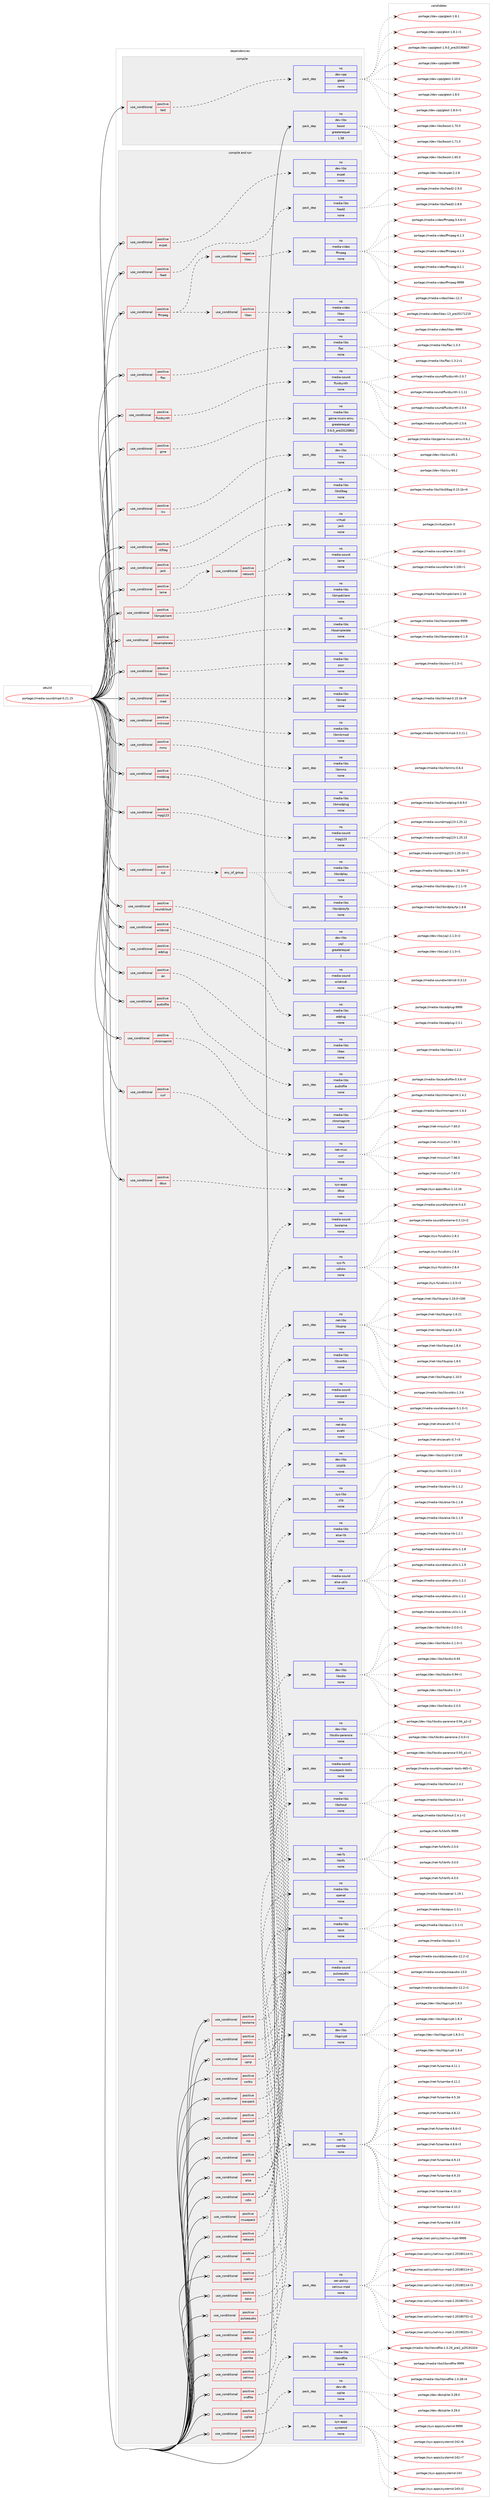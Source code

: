 digraph prolog {

# *************
# Graph options
# *************

newrank=true;
concentrate=true;
compound=true;
graph [rankdir=LR,fontname=Helvetica,fontsize=10,ranksep=1.5];#, ranksep=2.5, nodesep=0.2];
edge  [arrowhead=vee];
node  [fontname=Helvetica,fontsize=10];

# **********
# The ebuild
# **********

subgraph cluster_leftcol {
color=gray;
rank=same;
label=<<i>ebuild</i>>;
id [label="portage://media-sound/mpd-0.21.15", color=red, width=4, href="../media-sound/mpd-0.21.15.svg"];
}

# ****************
# The dependencies
# ****************

subgraph cluster_midcol {
color=gray;
label=<<i>dependencies</i>>;
subgraph cluster_compile {
fillcolor="#eeeeee";
style=filled;
label=<<i>compile</i>>;
subgraph cond82888 {
dependency333693 [label=<<TABLE BORDER="0" CELLBORDER="1" CELLSPACING="0" CELLPADDING="4"><TR><TD ROWSPAN="3" CELLPADDING="10">use_conditional</TD></TR><TR><TD>positive</TD></TR><TR><TD>test</TD></TR></TABLE>>, shape=none, color=red];
subgraph pack245327 {
dependency333694 [label=<<TABLE BORDER="0" CELLBORDER="1" CELLSPACING="0" CELLPADDING="4" WIDTH="220"><TR><TD ROWSPAN="6" CELLPADDING="30">pack_dep</TD></TR><TR><TD WIDTH="110">no</TD></TR><TR><TD>dev-cpp</TD></TR><TR><TD>gtest</TD></TR><TR><TD>none</TD></TR><TR><TD></TD></TR></TABLE>>, shape=none, color=blue];
}
dependency333693:e -> dependency333694:w [weight=20,style="dashed",arrowhead="vee"];
}
id:e -> dependency333693:w [weight=20,style="solid",arrowhead="vee"];
subgraph pack245328 {
dependency333695 [label=<<TABLE BORDER="0" CELLBORDER="1" CELLSPACING="0" CELLPADDING="4" WIDTH="220"><TR><TD ROWSPAN="6" CELLPADDING="30">pack_dep</TD></TR><TR><TD WIDTH="110">no</TD></TR><TR><TD>dev-libs</TD></TR><TR><TD>boost</TD></TR><TR><TD>greaterequal</TD></TR><TR><TD>1.58</TD></TR></TABLE>>, shape=none, color=blue];
}
id:e -> dependency333695:w [weight=20,style="solid",arrowhead="vee"];
}
subgraph cluster_compileandrun {
fillcolor="#eeeeee";
style=filled;
label=<<i>compile and run</i>>;
subgraph cond82889 {
dependency333696 [label=<<TABLE BORDER="0" CELLBORDER="1" CELLSPACING="0" CELLPADDING="4"><TR><TD ROWSPAN="3" CELLPADDING="10">use_conditional</TD></TR><TR><TD>positive</TD></TR><TR><TD>adplug</TD></TR></TABLE>>, shape=none, color=red];
subgraph pack245329 {
dependency333697 [label=<<TABLE BORDER="0" CELLBORDER="1" CELLSPACING="0" CELLPADDING="4" WIDTH="220"><TR><TD ROWSPAN="6" CELLPADDING="30">pack_dep</TD></TR><TR><TD WIDTH="110">no</TD></TR><TR><TD>media-libs</TD></TR><TR><TD>adplug</TD></TR><TR><TD>none</TD></TR><TR><TD></TD></TR></TABLE>>, shape=none, color=blue];
}
dependency333696:e -> dependency333697:w [weight=20,style="dashed",arrowhead="vee"];
}
id:e -> dependency333696:w [weight=20,style="solid",arrowhead="odotvee"];
subgraph cond82890 {
dependency333698 [label=<<TABLE BORDER="0" CELLBORDER="1" CELLSPACING="0" CELLPADDING="4"><TR><TD ROWSPAN="3" CELLPADDING="10">use_conditional</TD></TR><TR><TD>positive</TD></TR><TR><TD>alsa</TD></TR></TABLE>>, shape=none, color=red];
subgraph pack245330 {
dependency333699 [label=<<TABLE BORDER="0" CELLBORDER="1" CELLSPACING="0" CELLPADDING="4" WIDTH="220"><TR><TD ROWSPAN="6" CELLPADDING="30">pack_dep</TD></TR><TR><TD WIDTH="110">no</TD></TR><TR><TD>media-libs</TD></TR><TR><TD>alsa-lib</TD></TR><TR><TD>none</TD></TR><TR><TD></TD></TR></TABLE>>, shape=none, color=blue];
}
dependency333698:e -> dependency333699:w [weight=20,style="dashed",arrowhead="vee"];
subgraph pack245331 {
dependency333700 [label=<<TABLE BORDER="0" CELLBORDER="1" CELLSPACING="0" CELLPADDING="4" WIDTH="220"><TR><TD ROWSPAN="6" CELLPADDING="30">pack_dep</TD></TR><TR><TD WIDTH="110">no</TD></TR><TR><TD>media-sound</TD></TR><TR><TD>alsa-utils</TD></TR><TR><TD>none</TD></TR><TR><TD></TD></TR></TABLE>>, shape=none, color=blue];
}
dependency333698:e -> dependency333700:w [weight=20,style="dashed",arrowhead="vee"];
}
id:e -> dependency333698:w [weight=20,style="solid",arrowhead="odotvee"];
subgraph cond82891 {
dependency333701 [label=<<TABLE BORDER="0" CELLBORDER="1" CELLSPACING="0" CELLPADDING="4"><TR><TD ROWSPAN="3" CELLPADDING="10">use_conditional</TD></TR><TR><TD>positive</TD></TR><TR><TD>ao</TD></TR></TABLE>>, shape=none, color=red];
subgraph pack245332 {
dependency333702 [label=<<TABLE BORDER="0" CELLBORDER="1" CELLSPACING="0" CELLPADDING="4" WIDTH="220"><TR><TD ROWSPAN="6" CELLPADDING="30">pack_dep</TD></TR><TR><TD WIDTH="110">no</TD></TR><TR><TD>media-libs</TD></TR><TR><TD>libao</TD></TR><TR><TD>none</TD></TR><TR><TD></TD></TR></TABLE>>, shape=none, color=blue];
}
dependency333701:e -> dependency333702:w [weight=20,style="dashed",arrowhead="vee"];
}
id:e -> dependency333701:w [weight=20,style="solid",arrowhead="odotvee"];
subgraph cond82892 {
dependency333703 [label=<<TABLE BORDER="0" CELLBORDER="1" CELLSPACING="0" CELLPADDING="4"><TR><TD ROWSPAN="3" CELLPADDING="10">use_conditional</TD></TR><TR><TD>positive</TD></TR><TR><TD>audiofile</TD></TR></TABLE>>, shape=none, color=red];
subgraph pack245333 {
dependency333704 [label=<<TABLE BORDER="0" CELLBORDER="1" CELLSPACING="0" CELLPADDING="4" WIDTH="220"><TR><TD ROWSPAN="6" CELLPADDING="30">pack_dep</TD></TR><TR><TD WIDTH="110">no</TD></TR><TR><TD>media-libs</TD></TR><TR><TD>audiofile</TD></TR><TR><TD>none</TD></TR><TR><TD></TD></TR></TABLE>>, shape=none, color=blue];
}
dependency333703:e -> dependency333704:w [weight=20,style="dashed",arrowhead="vee"];
}
id:e -> dependency333703:w [weight=20,style="solid",arrowhead="odotvee"];
subgraph cond82893 {
dependency333705 [label=<<TABLE BORDER="0" CELLBORDER="1" CELLSPACING="0" CELLPADDING="4"><TR><TD ROWSPAN="3" CELLPADDING="10">use_conditional</TD></TR><TR><TD>positive</TD></TR><TR><TD>cdio</TD></TR></TABLE>>, shape=none, color=red];
subgraph pack245334 {
dependency333706 [label=<<TABLE BORDER="0" CELLBORDER="1" CELLSPACING="0" CELLPADDING="4" WIDTH="220"><TR><TD ROWSPAN="6" CELLPADDING="30">pack_dep</TD></TR><TR><TD WIDTH="110">no</TD></TR><TR><TD>dev-libs</TD></TR><TR><TD>libcdio</TD></TR><TR><TD>none</TD></TR><TR><TD></TD></TR></TABLE>>, shape=none, color=blue];
}
dependency333705:e -> dependency333706:w [weight=20,style="dashed",arrowhead="vee"];
subgraph pack245335 {
dependency333707 [label=<<TABLE BORDER="0" CELLBORDER="1" CELLSPACING="0" CELLPADDING="4" WIDTH="220"><TR><TD ROWSPAN="6" CELLPADDING="30">pack_dep</TD></TR><TR><TD WIDTH="110">no</TD></TR><TR><TD>dev-libs</TD></TR><TR><TD>libcdio-paranoia</TD></TR><TR><TD>none</TD></TR><TR><TD></TD></TR></TABLE>>, shape=none, color=blue];
}
dependency333705:e -> dependency333707:w [weight=20,style="dashed",arrowhead="vee"];
}
id:e -> dependency333705:w [weight=20,style="solid",arrowhead="odotvee"];
subgraph cond82894 {
dependency333708 [label=<<TABLE BORDER="0" CELLBORDER="1" CELLSPACING="0" CELLPADDING="4"><TR><TD ROWSPAN="3" CELLPADDING="10">use_conditional</TD></TR><TR><TD>positive</TD></TR><TR><TD>chromaprint</TD></TR></TABLE>>, shape=none, color=red];
subgraph pack245336 {
dependency333709 [label=<<TABLE BORDER="0" CELLBORDER="1" CELLSPACING="0" CELLPADDING="4" WIDTH="220"><TR><TD ROWSPAN="6" CELLPADDING="30">pack_dep</TD></TR><TR><TD WIDTH="110">no</TD></TR><TR><TD>media-libs</TD></TR><TR><TD>chromaprint</TD></TR><TR><TD>none</TD></TR><TR><TD></TD></TR></TABLE>>, shape=none, color=blue];
}
dependency333708:e -> dependency333709:w [weight=20,style="dashed",arrowhead="vee"];
}
id:e -> dependency333708:w [weight=20,style="solid",arrowhead="odotvee"];
subgraph cond82895 {
dependency333710 [label=<<TABLE BORDER="0" CELLBORDER="1" CELLSPACING="0" CELLPADDING="4"><TR><TD ROWSPAN="3" CELLPADDING="10">use_conditional</TD></TR><TR><TD>positive</TD></TR><TR><TD>curl</TD></TR></TABLE>>, shape=none, color=red];
subgraph pack245337 {
dependency333711 [label=<<TABLE BORDER="0" CELLBORDER="1" CELLSPACING="0" CELLPADDING="4" WIDTH="220"><TR><TD ROWSPAN="6" CELLPADDING="30">pack_dep</TD></TR><TR><TD WIDTH="110">no</TD></TR><TR><TD>net-misc</TD></TR><TR><TD>curl</TD></TR><TR><TD>none</TD></TR><TR><TD></TD></TR></TABLE>>, shape=none, color=blue];
}
dependency333710:e -> dependency333711:w [weight=20,style="dashed",arrowhead="vee"];
}
id:e -> dependency333710:w [weight=20,style="solid",arrowhead="odotvee"];
subgraph cond82896 {
dependency333712 [label=<<TABLE BORDER="0" CELLBORDER="1" CELLSPACING="0" CELLPADDING="4"><TR><TD ROWSPAN="3" CELLPADDING="10">use_conditional</TD></TR><TR><TD>positive</TD></TR><TR><TD>dbus</TD></TR></TABLE>>, shape=none, color=red];
subgraph pack245338 {
dependency333713 [label=<<TABLE BORDER="0" CELLBORDER="1" CELLSPACING="0" CELLPADDING="4" WIDTH="220"><TR><TD ROWSPAN="6" CELLPADDING="30">pack_dep</TD></TR><TR><TD WIDTH="110">no</TD></TR><TR><TD>sys-apps</TD></TR><TR><TD>dbus</TD></TR><TR><TD>none</TD></TR><TR><TD></TD></TR></TABLE>>, shape=none, color=blue];
}
dependency333712:e -> dependency333713:w [weight=20,style="dashed",arrowhead="vee"];
}
id:e -> dependency333712:w [weight=20,style="solid",arrowhead="odotvee"];
subgraph cond82897 {
dependency333714 [label=<<TABLE BORDER="0" CELLBORDER="1" CELLSPACING="0" CELLPADDING="4"><TR><TD ROWSPAN="3" CELLPADDING="10">use_conditional</TD></TR><TR><TD>positive</TD></TR><TR><TD>expat</TD></TR></TABLE>>, shape=none, color=red];
subgraph pack245339 {
dependency333715 [label=<<TABLE BORDER="0" CELLBORDER="1" CELLSPACING="0" CELLPADDING="4" WIDTH="220"><TR><TD ROWSPAN="6" CELLPADDING="30">pack_dep</TD></TR><TR><TD WIDTH="110">no</TD></TR><TR><TD>dev-libs</TD></TR><TR><TD>expat</TD></TR><TR><TD>none</TD></TR><TR><TD></TD></TR></TABLE>>, shape=none, color=blue];
}
dependency333714:e -> dependency333715:w [weight=20,style="dashed",arrowhead="vee"];
}
id:e -> dependency333714:w [weight=20,style="solid",arrowhead="odotvee"];
subgraph cond82898 {
dependency333716 [label=<<TABLE BORDER="0" CELLBORDER="1" CELLSPACING="0" CELLPADDING="4"><TR><TD ROWSPAN="3" CELLPADDING="10">use_conditional</TD></TR><TR><TD>positive</TD></TR><TR><TD>faad</TD></TR></TABLE>>, shape=none, color=red];
subgraph pack245340 {
dependency333717 [label=<<TABLE BORDER="0" CELLBORDER="1" CELLSPACING="0" CELLPADDING="4" WIDTH="220"><TR><TD ROWSPAN="6" CELLPADDING="30">pack_dep</TD></TR><TR><TD WIDTH="110">no</TD></TR><TR><TD>media-libs</TD></TR><TR><TD>faad2</TD></TR><TR><TD>none</TD></TR><TR><TD></TD></TR></TABLE>>, shape=none, color=blue];
}
dependency333716:e -> dependency333717:w [weight=20,style="dashed",arrowhead="vee"];
}
id:e -> dependency333716:w [weight=20,style="solid",arrowhead="odotvee"];
subgraph cond82899 {
dependency333718 [label=<<TABLE BORDER="0" CELLBORDER="1" CELLSPACING="0" CELLPADDING="4"><TR><TD ROWSPAN="3" CELLPADDING="10">use_conditional</TD></TR><TR><TD>positive</TD></TR><TR><TD>ffmpeg</TD></TR></TABLE>>, shape=none, color=red];
subgraph cond82900 {
dependency333719 [label=<<TABLE BORDER="0" CELLBORDER="1" CELLSPACING="0" CELLPADDING="4"><TR><TD ROWSPAN="3" CELLPADDING="10">use_conditional</TD></TR><TR><TD>positive</TD></TR><TR><TD>libav</TD></TR></TABLE>>, shape=none, color=red];
subgraph pack245341 {
dependency333720 [label=<<TABLE BORDER="0" CELLBORDER="1" CELLSPACING="0" CELLPADDING="4" WIDTH="220"><TR><TD ROWSPAN="6" CELLPADDING="30">pack_dep</TD></TR><TR><TD WIDTH="110">no</TD></TR><TR><TD>media-video</TD></TR><TR><TD>libav</TD></TR><TR><TD>none</TD></TR><TR><TD></TD></TR></TABLE>>, shape=none, color=blue];
}
dependency333719:e -> dependency333720:w [weight=20,style="dashed",arrowhead="vee"];
}
dependency333718:e -> dependency333719:w [weight=20,style="dashed",arrowhead="vee"];
subgraph cond82901 {
dependency333721 [label=<<TABLE BORDER="0" CELLBORDER="1" CELLSPACING="0" CELLPADDING="4"><TR><TD ROWSPAN="3" CELLPADDING="10">use_conditional</TD></TR><TR><TD>negative</TD></TR><TR><TD>libav</TD></TR></TABLE>>, shape=none, color=red];
subgraph pack245342 {
dependency333722 [label=<<TABLE BORDER="0" CELLBORDER="1" CELLSPACING="0" CELLPADDING="4" WIDTH="220"><TR><TD ROWSPAN="6" CELLPADDING="30">pack_dep</TD></TR><TR><TD WIDTH="110">no</TD></TR><TR><TD>media-video</TD></TR><TR><TD>ffmpeg</TD></TR><TR><TD>none</TD></TR><TR><TD></TD></TR></TABLE>>, shape=none, color=blue];
}
dependency333721:e -> dependency333722:w [weight=20,style="dashed",arrowhead="vee"];
}
dependency333718:e -> dependency333721:w [weight=20,style="dashed",arrowhead="vee"];
}
id:e -> dependency333718:w [weight=20,style="solid",arrowhead="odotvee"];
subgraph cond82902 {
dependency333723 [label=<<TABLE BORDER="0" CELLBORDER="1" CELLSPACING="0" CELLPADDING="4"><TR><TD ROWSPAN="3" CELLPADDING="10">use_conditional</TD></TR><TR><TD>positive</TD></TR><TR><TD>flac</TD></TR></TABLE>>, shape=none, color=red];
subgraph pack245343 {
dependency333724 [label=<<TABLE BORDER="0" CELLBORDER="1" CELLSPACING="0" CELLPADDING="4" WIDTH="220"><TR><TD ROWSPAN="6" CELLPADDING="30">pack_dep</TD></TR><TR><TD WIDTH="110">no</TD></TR><TR><TD>media-libs</TD></TR><TR><TD>flac</TD></TR><TR><TD>none</TD></TR><TR><TD></TD></TR></TABLE>>, shape=none, color=blue];
}
dependency333723:e -> dependency333724:w [weight=20,style="dashed",arrowhead="vee"];
}
id:e -> dependency333723:w [weight=20,style="solid",arrowhead="odotvee"];
subgraph cond82903 {
dependency333725 [label=<<TABLE BORDER="0" CELLBORDER="1" CELLSPACING="0" CELLPADDING="4"><TR><TD ROWSPAN="3" CELLPADDING="10">use_conditional</TD></TR><TR><TD>positive</TD></TR><TR><TD>fluidsynth</TD></TR></TABLE>>, shape=none, color=red];
subgraph pack245344 {
dependency333726 [label=<<TABLE BORDER="0" CELLBORDER="1" CELLSPACING="0" CELLPADDING="4" WIDTH="220"><TR><TD ROWSPAN="6" CELLPADDING="30">pack_dep</TD></TR><TR><TD WIDTH="110">no</TD></TR><TR><TD>media-sound</TD></TR><TR><TD>fluidsynth</TD></TR><TR><TD>none</TD></TR><TR><TD></TD></TR></TABLE>>, shape=none, color=blue];
}
dependency333725:e -> dependency333726:w [weight=20,style="dashed",arrowhead="vee"];
}
id:e -> dependency333725:w [weight=20,style="solid",arrowhead="odotvee"];
subgraph cond82904 {
dependency333727 [label=<<TABLE BORDER="0" CELLBORDER="1" CELLSPACING="0" CELLPADDING="4"><TR><TD ROWSPAN="3" CELLPADDING="10">use_conditional</TD></TR><TR><TD>positive</TD></TR><TR><TD>gme</TD></TR></TABLE>>, shape=none, color=red];
subgraph pack245345 {
dependency333728 [label=<<TABLE BORDER="0" CELLBORDER="1" CELLSPACING="0" CELLPADDING="4" WIDTH="220"><TR><TD ROWSPAN="6" CELLPADDING="30">pack_dep</TD></TR><TR><TD WIDTH="110">no</TD></TR><TR><TD>media-libs</TD></TR><TR><TD>game-music-emu</TD></TR><TR><TD>greaterequal</TD></TR><TR><TD>0.6.0_pre20120802</TD></TR></TABLE>>, shape=none, color=blue];
}
dependency333727:e -> dependency333728:w [weight=20,style="dashed",arrowhead="vee"];
}
id:e -> dependency333727:w [weight=20,style="solid",arrowhead="odotvee"];
subgraph cond82905 {
dependency333729 [label=<<TABLE BORDER="0" CELLBORDER="1" CELLSPACING="0" CELLPADDING="4"><TR><TD ROWSPAN="3" CELLPADDING="10">use_conditional</TD></TR><TR><TD>positive</TD></TR><TR><TD>icu</TD></TR></TABLE>>, shape=none, color=red];
subgraph pack245346 {
dependency333730 [label=<<TABLE BORDER="0" CELLBORDER="1" CELLSPACING="0" CELLPADDING="4" WIDTH="220"><TR><TD ROWSPAN="6" CELLPADDING="30">pack_dep</TD></TR><TR><TD WIDTH="110">no</TD></TR><TR><TD>dev-libs</TD></TR><TR><TD>icu</TD></TR><TR><TD>none</TD></TR><TR><TD></TD></TR></TABLE>>, shape=none, color=blue];
}
dependency333729:e -> dependency333730:w [weight=20,style="dashed",arrowhead="vee"];
}
id:e -> dependency333729:w [weight=20,style="solid",arrowhead="odotvee"];
subgraph cond82906 {
dependency333731 [label=<<TABLE BORDER="0" CELLBORDER="1" CELLSPACING="0" CELLPADDING="4"><TR><TD ROWSPAN="3" CELLPADDING="10">use_conditional</TD></TR><TR><TD>positive</TD></TR><TR><TD>id3tag</TD></TR></TABLE>>, shape=none, color=red];
subgraph pack245347 {
dependency333732 [label=<<TABLE BORDER="0" CELLBORDER="1" CELLSPACING="0" CELLPADDING="4" WIDTH="220"><TR><TD ROWSPAN="6" CELLPADDING="30">pack_dep</TD></TR><TR><TD WIDTH="110">no</TD></TR><TR><TD>media-libs</TD></TR><TR><TD>libid3tag</TD></TR><TR><TD>none</TD></TR><TR><TD></TD></TR></TABLE>>, shape=none, color=blue];
}
dependency333731:e -> dependency333732:w [weight=20,style="dashed",arrowhead="vee"];
}
id:e -> dependency333731:w [weight=20,style="solid",arrowhead="odotvee"];
subgraph cond82907 {
dependency333733 [label=<<TABLE BORDER="0" CELLBORDER="1" CELLSPACING="0" CELLPADDING="4"><TR><TD ROWSPAN="3" CELLPADDING="10">use_conditional</TD></TR><TR><TD>positive</TD></TR><TR><TD>jack</TD></TR></TABLE>>, shape=none, color=red];
subgraph pack245348 {
dependency333734 [label=<<TABLE BORDER="0" CELLBORDER="1" CELLSPACING="0" CELLPADDING="4" WIDTH="220"><TR><TD ROWSPAN="6" CELLPADDING="30">pack_dep</TD></TR><TR><TD WIDTH="110">no</TD></TR><TR><TD>virtual</TD></TR><TR><TD>jack</TD></TR><TR><TD>none</TD></TR><TR><TD></TD></TR></TABLE>>, shape=none, color=blue];
}
dependency333733:e -> dependency333734:w [weight=20,style="dashed",arrowhead="vee"];
}
id:e -> dependency333733:w [weight=20,style="solid",arrowhead="odotvee"];
subgraph cond82908 {
dependency333735 [label=<<TABLE BORDER="0" CELLBORDER="1" CELLSPACING="0" CELLPADDING="4"><TR><TD ROWSPAN="3" CELLPADDING="10">use_conditional</TD></TR><TR><TD>positive</TD></TR><TR><TD>lame</TD></TR></TABLE>>, shape=none, color=red];
subgraph cond82909 {
dependency333736 [label=<<TABLE BORDER="0" CELLBORDER="1" CELLSPACING="0" CELLPADDING="4"><TR><TD ROWSPAN="3" CELLPADDING="10">use_conditional</TD></TR><TR><TD>positive</TD></TR><TR><TD>network</TD></TR></TABLE>>, shape=none, color=red];
subgraph pack245349 {
dependency333737 [label=<<TABLE BORDER="0" CELLBORDER="1" CELLSPACING="0" CELLPADDING="4" WIDTH="220"><TR><TD ROWSPAN="6" CELLPADDING="30">pack_dep</TD></TR><TR><TD WIDTH="110">no</TD></TR><TR><TD>media-sound</TD></TR><TR><TD>lame</TD></TR><TR><TD>none</TD></TR><TR><TD></TD></TR></TABLE>>, shape=none, color=blue];
}
dependency333736:e -> dependency333737:w [weight=20,style="dashed",arrowhead="vee"];
}
dependency333735:e -> dependency333736:w [weight=20,style="dashed",arrowhead="vee"];
}
id:e -> dependency333735:w [weight=20,style="solid",arrowhead="odotvee"];
subgraph cond82910 {
dependency333738 [label=<<TABLE BORDER="0" CELLBORDER="1" CELLSPACING="0" CELLPADDING="4"><TR><TD ROWSPAN="3" CELLPADDING="10">use_conditional</TD></TR><TR><TD>positive</TD></TR><TR><TD>libmpdclient</TD></TR></TABLE>>, shape=none, color=red];
subgraph pack245350 {
dependency333739 [label=<<TABLE BORDER="0" CELLBORDER="1" CELLSPACING="0" CELLPADDING="4" WIDTH="220"><TR><TD ROWSPAN="6" CELLPADDING="30">pack_dep</TD></TR><TR><TD WIDTH="110">no</TD></TR><TR><TD>media-libs</TD></TR><TR><TD>libmpdclient</TD></TR><TR><TD>none</TD></TR><TR><TD></TD></TR></TABLE>>, shape=none, color=blue];
}
dependency333738:e -> dependency333739:w [weight=20,style="dashed",arrowhead="vee"];
}
id:e -> dependency333738:w [weight=20,style="solid",arrowhead="odotvee"];
subgraph cond82911 {
dependency333740 [label=<<TABLE BORDER="0" CELLBORDER="1" CELLSPACING="0" CELLPADDING="4"><TR><TD ROWSPAN="3" CELLPADDING="10">use_conditional</TD></TR><TR><TD>positive</TD></TR><TR><TD>libsamplerate</TD></TR></TABLE>>, shape=none, color=red];
subgraph pack245351 {
dependency333741 [label=<<TABLE BORDER="0" CELLBORDER="1" CELLSPACING="0" CELLPADDING="4" WIDTH="220"><TR><TD ROWSPAN="6" CELLPADDING="30">pack_dep</TD></TR><TR><TD WIDTH="110">no</TD></TR><TR><TD>media-libs</TD></TR><TR><TD>libsamplerate</TD></TR><TR><TD>none</TD></TR><TR><TD></TD></TR></TABLE>>, shape=none, color=blue];
}
dependency333740:e -> dependency333741:w [weight=20,style="dashed",arrowhead="vee"];
}
id:e -> dependency333740:w [weight=20,style="solid",arrowhead="odotvee"];
subgraph cond82912 {
dependency333742 [label=<<TABLE BORDER="0" CELLBORDER="1" CELLSPACING="0" CELLPADDING="4"><TR><TD ROWSPAN="3" CELLPADDING="10">use_conditional</TD></TR><TR><TD>positive</TD></TR><TR><TD>libsoxr</TD></TR></TABLE>>, shape=none, color=red];
subgraph pack245352 {
dependency333743 [label=<<TABLE BORDER="0" CELLBORDER="1" CELLSPACING="0" CELLPADDING="4" WIDTH="220"><TR><TD ROWSPAN="6" CELLPADDING="30">pack_dep</TD></TR><TR><TD WIDTH="110">no</TD></TR><TR><TD>media-libs</TD></TR><TR><TD>soxr</TD></TR><TR><TD>none</TD></TR><TR><TD></TD></TR></TABLE>>, shape=none, color=blue];
}
dependency333742:e -> dependency333743:w [weight=20,style="dashed",arrowhead="vee"];
}
id:e -> dependency333742:w [weight=20,style="solid",arrowhead="odotvee"];
subgraph cond82913 {
dependency333744 [label=<<TABLE BORDER="0" CELLBORDER="1" CELLSPACING="0" CELLPADDING="4"><TR><TD ROWSPAN="3" CELLPADDING="10">use_conditional</TD></TR><TR><TD>positive</TD></TR><TR><TD>mad</TD></TR></TABLE>>, shape=none, color=red];
subgraph pack245353 {
dependency333745 [label=<<TABLE BORDER="0" CELLBORDER="1" CELLSPACING="0" CELLPADDING="4" WIDTH="220"><TR><TD ROWSPAN="6" CELLPADDING="30">pack_dep</TD></TR><TR><TD WIDTH="110">no</TD></TR><TR><TD>media-libs</TD></TR><TR><TD>libmad</TD></TR><TR><TD>none</TD></TR><TR><TD></TD></TR></TABLE>>, shape=none, color=blue];
}
dependency333744:e -> dependency333745:w [weight=20,style="dashed",arrowhead="vee"];
}
id:e -> dependency333744:w [weight=20,style="solid",arrowhead="odotvee"];
subgraph cond82914 {
dependency333746 [label=<<TABLE BORDER="0" CELLBORDER="1" CELLSPACING="0" CELLPADDING="4"><TR><TD ROWSPAN="3" CELLPADDING="10">use_conditional</TD></TR><TR><TD>positive</TD></TR><TR><TD>mikmod</TD></TR></TABLE>>, shape=none, color=red];
subgraph pack245354 {
dependency333747 [label=<<TABLE BORDER="0" CELLBORDER="1" CELLSPACING="0" CELLPADDING="4" WIDTH="220"><TR><TD ROWSPAN="6" CELLPADDING="30">pack_dep</TD></TR><TR><TD WIDTH="110">no</TD></TR><TR><TD>media-libs</TD></TR><TR><TD>libmikmod</TD></TR><TR><TD>none</TD></TR><TR><TD></TD></TR></TABLE>>, shape=none, color=blue];
}
dependency333746:e -> dependency333747:w [weight=20,style="dashed",arrowhead="vee"];
}
id:e -> dependency333746:w [weight=20,style="solid",arrowhead="odotvee"];
subgraph cond82915 {
dependency333748 [label=<<TABLE BORDER="0" CELLBORDER="1" CELLSPACING="0" CELLPADDING="4"><TR><TD ROWSPAN="3" CELLPADDING="10">use_conditional</TD></TR><TR><TD>positive</TD></TR><TR><TD>mms</TD></TR></TABLE>>, shape=none, color=red];
subgraph pack245355 {
dependency333749 [label=<<TABLE BORDER="0" CELLBORDER="1" CELLSPACING="0" CELLPADDING="4" WIDTH="220"><TR><TD ROWSPAN="6" CELLPADDING="30">pack_dep</TD></TR><TR><TD WIDTH="110">no</TD></TR><TR><TD>media-libs</TD></TR><TR><TD>libmms</TD></TR><TR><TD>none</TD></TR><TR><TD></TD></TR></TABLE>>, shape=none, color=blue];
}
dependency333748:e -> dependency333749:w [weight=20,style="dashed",arrowhead="vee"];
}
id:e -> dependency333748:w [weight=20,style="solid",arrowhead="odotvee"];
subgraph cond82916 {
dependency333750 [label=<<TABLE BORDER="0" CELLBORDER="1" CELLSPACING="0" CELLPADDING="4"><TR><TD ROWSPAN="3" CELLPADDING="10">use_conditional</TD></TR><TR><TD>positive</TD></TR><TR><TD>modplug</TD></TR></TABLE>>, shape=none, color=red];
subgraph pack245356 {
dependency333751 [label=<<TABLE BORDER="0" CELLBORDER="1" CELLSPACING="0" CELLPADDING="4" WIDTH="220"><TR><TD ROWSPAN="6" CELLPADDING="30">pack_dep</TD></TR><TR><TD WIDTH="110">no</TD></TR><TR><TD>media-libs</TD></TR><TR><TD>libmodplug</TD></TR><TR><TD>none</TD></TR><TR><TD></TD></TR></TABLE>>, shape=none, color=blue];
}
dependency333750:e -> dependency333751:w [weight=20,style="dashed",arrowhead="vee"];
}
id:e -> dependency333750:w [weight=20,style="solid",arrowhead="odotvee"];
subgraph cond82917 {
dependency333752 [label=<<TABLE BORDER="0" CELLBORDER="1" CELLSPACING="0" CELLPADDING="4"><TR><TD ROWSPAN="3" CELLPADDING="10">use_conditional</TD></TR><TR><TD>positive</TD></TR><TR><TD>mpg123</TD></TR></TABLE>>, shape=none, color=red];
subgraph pack245357 {
dependency333753 [label=<<TABLE BORDER="0" CELLBORDER="1" CELLSPACING="0" CELLPADDING="4" WIDTH="220"><TR><TD ROWSPAN="6" CELLPADDING="30">pack_dep</TD></TR><TR><TD WIDTH="110">no</TD></TR><TR><TD>media-sound</TD></TR><TR><TD>mpg123</TD></TR><TR><TD>none</TD></TR><TR><TD></TD></TR></TABLE>>, shape=none, color=blue];
}
dependency333752:e -> dependency333753:w [weight=20,style="dashed",arrowhead="vee"];
}
id:e -> dependency333752:w [weight=20,style="solid",arrowhead="odotvee"];
subgraph cond82918 {
dependency333754 [label=<<TABLE BORDER="0" CELLBORDER="1" CELLSPACING="0" CELLPADDING="4"><TR><TD ROWSPAN="3" CELLPADDING="10">use_conditional</TD></TR><TR><TD>positive</TD></TR><TR><TD>musepack</TD></TR></TABLE>>, shape=none, color=red];
subgraph pack245358 {
dependency333755 [label=<<TABLE BORDER="0" CELLBORDER="1" CELLSPACING="0" CELLPADDING="4" WIDTH="220"><TR><TD ROWSPAN="6" CELLPADDING="30">pack_dep</TD></TR><TR><TD WIDTH="110">no</TD></TR><TR><TD>media-sound</TD></TR><TR><TD>musepack-tools</TD></TR><TR><TD>none</TD></TR><TR><TD></TD></TR></TABLE>>, shape=none, color=blue];
}
dependency333754:e -> dependency333755:w [weight=20,style="dashed",arrowhead="vee"];
}
id:e -> dependency333754:w [weight=20,style="solid",arrowhead="odotvee"];
subgraph cond82919 {
dependency333756 [label=<<TABLE BORDER="0" CELLBORDER="1" CELLSPACING="0" CELLPADDING="4"><TR><TD ROWSPAN="3" CELLPADDING="10">use_conditional</TD></TR><TR><TD>positive</TD></TR><TR><TD>network</TD></TR></TABLE>>, shape=none, color=red];
subgraph pack245359 {
dependency333757 [label=<<TABLE BORDER="0" CELLBORDER="1" CELLSPACING="0" CELLPADDING="4" WIDTH="220"><TR><TD ROWSPAN="6" CELLPADDING="30">pack_dep</TD></TR><TR><TD WIDTH="110">no</TD></TR><TR><TD>media-libs</TD></TR><TR><TD>libshout</TD></TR><TR><TD>none</TD></TR><TR><TD></TD></TR></TABLE>>, shape=none, color=blue];
}
dependency333756:e -> dependency333757:w [weight=20,style="dashed",arrowhead="vee"];
}
id:e -> dependency333756:w [weight=20,style="solid",arrowhead="odotvee"];
subgraph cond82920 {
dependency333758 [label=<<TABLE BORDER="0" CELLBORDER="1" CELLSPACING="0" CELLPADDING="4"><TR><TD ROWSPAN="3" CELLPADDING="10">use_conditional</TD></TR><TR><TD>positive</TD></TR><TR><TD>nfs</TD></TR></TABLE>>, shape=none, color=red];
subgraph pack245360 {
dependency333759 [label=<<TABLE BORDER="0" CELLBORDER="1" CELLSPACING="0" CELLPADDING="4" WIDTH="220"><TR><TD ROWSPAN="6" CELLPADDING="30">pack_dep</TD></TR><TR><TD WIDTH="110">no</TD></TR><TR><TD>net-fs</TD></TR><TR><TD>libnfs</TD></TR><TR><TD>none</TD></TR><TR><TD></TD></TR></TABLE>>, shape=none, color=blue];
}
dependency333758:e -> dependency333759:w [weight=20,style="dashed",arrowhead="vee"];
}
id:e -> dependency333758:w [weight=20,style="solid",arrowhead="odotvee"];
subgraph cond82921 {
dependency333760 [label=<<TABLE BORDER="0" CELLBORDER="1" CELLSPACING="0" CELLPADDING="4"><TR><TD ROWSPAN="3" CELLPADDING="10">use_conditional</TD></TR><TR><TD>positive</TD></TR><TR><TD>openal</TD></TR></TABLE>>, shape=none, color=red];
subgraph pack245361 {
dependency333761 [label=<<TABLE BORDER="0" CELLBORDER="1" CELLSPACING="0" CELLPADDING="4" WIDTH="220"><TR><TD ROWSPAN="6" CELLPADDING="30">pack_dep</TD></TR><TR><TD WIDTH="110">no</TD></TR><TR><TD>media-libs</TD></TR><TR><TD>openal</TD></TR><TR><TD>none</TD></TR><TR><TD></TD></TR></TABLE>>, shape=none, color=blue];
}
dependency333760:e -> dependency333761:w [weight=20,style="dashed",arrowhead="vee"];
}
id:e -> dependency333760:w [weight=20,style="solid",arrowhead="odotvee"];
subgraph cond82922 {
dependency333762 [label=<<TABLE BORDER="0" CELLBORDER="1" CELLSPACING="0" CELLPADDING="4"><TR><TD ROWSPAN="3" CELLPADDING="10">use_conditional</TD></TR><TR><TD>positive</TD></TR><TR><TD>opus</TD></TR></TABLE>>, shape=none, color=red];
subgraph pack245362 {
dependency333763 [label=<<TABLE BORDER="0" CELLBORDER="1" CELLSPACING="0" CELLPADDING="4" WIDTH="220"><TR><TD ROWSPAN="6" CELLPADDING="30">pack_dep</TD></TR><TR><TD WIDTH="110">no</TD></TR><TR><TD>media-libs</TD></TR><TR><TD>opus</TD></TR><TR><TD>none</TD></TR><TR><TD></TD></TR></TABLE>>, shape=none, color=blue];
}
dependency333762:e -> dependency333763:w [weight=20,style="dashed",arrowhead="vee"];
}
id:e -> dependency333762:w [weight=20,style="solid",arrowhead="odotvee"];
subgraph cond82923 {
dependency333764 [label=<<TABLE BORDER="0" CELLBORDER="1" CELLSPACING="0" CELLPADDING="4"><TR><TD ROWSPAN="3" CELLPADDING="10">use_conditional</TD></TR><TR><TD>positive</TD></TR><TR><TD>pulseaudio</TD></TR></TABLE>>, shape=none, color=red];
subgraph pack245363 {
dependency333765 [label=<<TABLE BORDER="0" CELLBORDER="1" CELLSPACING="0" CELLPADDING="4" WIDTH="220"><TR><TD ROWSPAN="6" CELLPADDING="30">pack_dep</TD></TR><TR><TD WIDTH="110">no</TD></TR><TR><TD>media-sound</TD></TR><TR><TD>pulseaudio</TD></TR><TR><TD>none</TD></TR><TR><TD></TD></TR></TABLE>>, shape=none, color=blue];
}
dependency333764:e -> dependency333765:w [weight=20,style="dashed",arrowhead="vee"];
}
id:e -> dependency333764:w [weight=20,style="solid",arrowhead="odotvee"];
subgraph cond82924 {
dependency333766 [label=<<TABLE BORDER="0" CELLBORDER="1" CELLSPACING="0" CELLPADDING="4"><TR><TD ROWSPAN="3" CELLPADDING="10">use_conditional</TD></TR><TR><TD>positive</TD></TR><TR><TD>qobuz</TD></TR></TABLE>>, shape=none, color=red];
subgraph pack245364 {
dependency333767 [label=<<TABLE BORDER="0" CELLBORDER="1" CELLSPACING="0" CELLPADDING="4" WIDTH="220"><TR><TD ROWSPAN="6" CELLPADDING="30">pack_dep</TD></TR><TR><TD WIDTH="110">no</TD></TR><TR><TD>dev-libs</TD></TR><TR><TD>libgcrypt</TD></TR><TR><TD>none</TD></TR><TR><TD></TD></TR></TABLE>>, shape=none, color=blue];
}
dependency333766:e -> dependency333767:w [weight=20,style="dashed",arrowhead="vee"];
}
id:e -> dependency333766:w [weight=20,style="solid",arrowhead="odotvee"];
subgraph cond82925 {
dependency333768 [label=<<TABLE BORDER="0" CELLBORDER="1" CELLSPACING="0" CELLPADDING="4"><TR><TD ROWSPAN="3" CELLPADDING="10">use_conditional</TD></TR><TR><TD>positive</TD></TR><TR><TD>samba</TD></TR></TABLE>>, shape=none, color=red];
subgraph pack245365 {
dependency333769 [label=<<TABLE BORDER="0" CELLBORDER="1" CELLSPACING="0" CELLPADDING="4" WIDTH="220"><TR><TD ROWSPAN="6" CELLPADDING="30">pack_dep</TD></TR><TR><TD WIDTH="110">no</TD></TR><TR><TD>net-fs</TD></TR><TR><TD>samba</TD></TR><TR><TD>none</TD></TR><TR><TD></TD></TR></TABLE>>, shape=none, color=blue];
}
dependency333768:e -> dependency333769:w [weight=20,style="dashed",arrowhead="vee"];
}
id:e -> dependency333768:w [weight=20,style="solid",arrowhead="odotvee"];
subgraph cond82926 {
dependency333770 [label=<<TABLE BORDER="0" CELLBORDER="1" CELLSPACING="0" CELLPADDING="4"><TR><TD ROWSPAN="3" CELLPADDING="10">use_conditional</TD></TR><TR><TD>positive</TD></TR><TR><TD>selinux</TD></TR></TABLE>>, shape=none, color=red];
subgraph pack245366 {
dependency333771 [label=<<TABLE BORDER="0" CELLBORDER="1" CELLSPACING="0" CELLPADDING="4" WIDTH="220"><TR><TD ROWSPAN="6" CELLPADDING="30">pack_dep</TD></TR><TR><TD WIDTH="110">no</TD></TR><TR><TD>sec-policy</TD></TR><TR><TD>selinux-mpd</TD></TR><TR><TD>none</TD></TR><TR><TD></TD></TR></TABLE>>, shape=none, color=blue];
}
dependency333770:e -> dependency333771:w [weight=20,style="dashed",arrowhead="vee"];
}
id:e -> dependency333770:w [weight=20,style="solid",arrowhead="odotvee"];
subgraph cond82927 {
dependency333772 [label=<<TABLE BORDER="0" CELLBORDER="1" CELLSPACING="0" CELLPADDING="4"><TR><TD ROWSPAN="3" CELLPADDING="10">use_conditional</TD></TR><TR><TD>positive</TD></TR><TR><TD>sid</TD></TR></TABLE>>, shape=none, color=red];
subgraph any5333 {
dependency333773 [label=<<TABLE BORDER="0" CELLBORDER="1" CELLSPACING="0" CELLPADDING="4"><TR><TD CELLPADDING="10">any_of_group</TD></TR></TABLE>>, shape=none, color=red];subgraph pack245367 {
dependency333774 [label=<<TABLE BORDER="0" CELLBORDER="1" CELLSPACING="0" CELLPADDING="4" WIDTH="220"><TR><TD ROWSPAN="6" CELLPADDING="30">pack_dep</TD></TR><TR><TD WIDTH="110">no</TD></TR><TR><TD>media-libs</TD></TR><TR><TD>libsidplay</TD></TR><TR><TD>none</TD></TR><TR><TD></TD></TR></TABLE>>, shape=none, color=blue];
}
dependency333773:e -> dependency333774:w [weight=20,style="dotted",arrowhead="oinv"];
subgraph pack245368 {
dependency333775 [label=<<TABLE BORDER="0" CELLBORDER="1" CELLSPACING="0" CELLPADDING="4" WIDTH="220"><TR><TD ROWSPAN="6" CELLPADDING="30">pack_dep</TD></TR><TR><TD WIDTH="110">no</TD></TR><TR><TD>media-libs</TD></TR><TR><TD>libsidplayfp</TD></TR><TR><TD>none</TD></TR><TR><TD></TD></TR></TABLE>>, shape=none, color=blue];
}
dependency333773:e -> dependency333775:w [weight=20,style="dotted",arrowhead="oinv"];
}
dependency333772:e -> dependency333773:w [weight=20,style="dashed",arrowhead="vee"];
}
id:e -> dependency333772:w [weight=20,style="solid",arrowhead="odotvee"];
subgraph cond82928 {
dependency333776 [label=<<TABLE BORDER="0" CELLBORDER="1" CELLSPACING="0" CELLPADDING="4"><TR><TD ROWSPAN="3" CELLPADDING="10">use_conditional</TD></TR><TR><TD>positive</TD></TR><TR><TD>sndfile</TD></TR></TABLE>>, shape=none, color=red];
subgraph pack245369 {
dependency333777 [label=<<TABLE BORDER="0" CELLBORDER="1" CELLSPACING="0" CELLPADDING="4" WIDTH="220"><TR><TD ROWSPAN="6" CELLPADDING="30">pack_dep</TD></TR><TR><TD WIDTH="110">no</TD></TR><TR><TD>media-libs</TD></TR><TR><TD>libsndfile</TD></TR><TR><TD>none</TD></TR><TR><TD></TD></TR></TABLE>>, shape=none, color=blue];
}
dependency333776:e -> dependency333777:w [weight=20,style="dashed",arrowhead="vee"];
}
id:e -> dependency333776:w [weight=20,style="solid",arrowhead="odotvee"];
subgraph cond82929 {
dependency333778 [label=<<TABLE BORDER="0" CELLBORDER="1" CELLSPACING="0" CELLPADDING="4"><TR><TD ROWSPAN="3" CELLPADDING="10">use_conditional</TD></TR><TR><TD>positive</TD></TR><TR><TD>soundcloud</TD></TR></TABLE>>, shape=none, color=red];
subgraph pack245370 {
dependency333779 [label=<<TABLE BORDER="0" CELLBORDER="1" CELLSPACING="0" CELLPADDING="4" WIDTH="220"><TR><TD ROWSPAN="6" CELLPADDING="30">pack_dep</TD></TR><TR><TD WIDTH="110">no</TD></TR><TR><TD>dev-libs</TD></TR><TR><TD>yajl</TD></TR><TR><TD>greaterequal</TD></TR><TR><TD>2</TD></TR></TABLE>>, shape=none, color=blue];
}
dependency333778:e -> dependency333779:w [weight=20,style="dashed",arrowhead="vee"];
}
id:e -> dependency333778:w [weight=20,style="solid",arrowhead="odotvee"];
subgraph cond82930 {
dependency333780 [label=<<TABLE BORDER="0" CELLBORDER="1" CELLSPACING="0" CELLPADDING="4"><TR><TD ROWSPAN="3" CELLPADDING="10">use_conditional</TD></TR><TR><TD>positive</TD></TR><TR><TD>sqlite</TD></TR></TABLE>>, shape=none, color=red];
subgraph pack245371 {
dependency333781 [label=<<TABLE BORDER="0" CELLBORDER="1" CELLSPACING="0" CELLPADDING="4" WIDTH="220"><TR><TD ROWSPAN="6" CELLPADDING="30">pack_dep</TD></TR><TR><TD WIDTH="110">no</TD></TR><TR><TD>dev-db</TD></TR><TR><TD>sqlite</TD></TR><TR><TD>none</TD></TR><TR><TD></TD></TR></TABLE>>, shape=none, color=blue];
}
dependency333780:e -> dependency333781:w [weight=20,style="dashed",arrowhead="vee"];
}
id:e -> dependency333780:w [weight=20,style="solid",arrowhead="odotvee"];
subgraph cond82931 {
dependency333782 [label=<<TABLE BORDER="0" CELLBORDER="1" CELLSPACING="0" CELLPADDING="4"><TR><TD ROWSPAN="3" CELLPADDING="10">use_conditional</TD></TR><TR><TD>positive</TD></TR><TR><TD>systemd</TD></TR></TABLE>>, shape=none, color=red];
subgraph pack245372 {
dependency333783 [label=<<TABLE BORDER="0" CELLBORDER="1" CELLSPACING="0" CELLPADDING="4" WIDTH="220"><TR><TD ROWSPAN="6" CELLPADDING="30">pack_dep</TD></TR><TR><TD WIDTH="110">no</TD></TR><TR><TD>sys-apps</TD></TR><TR><TD>systemd</TD></TR><TR><TD>none</TD></TR><TR><TD></TD></TR></TABLE>>, shape=none, color=blue];
}
dependency333782:e -> dependency333783:w [weight=20,style="dashed",arrowhead="vee"];
}
id:e -> dependency333782:w [weight=20,style="solid",arrowhead="odotvee"];
subgraph cond82932 {
dependency333784 [label=<<TABLE BORDER="0" CELLBORDER="1" CELLSPACING="0" CELLPADDING="4"><TR><TD ROWSPAN="3" CELLPADDING="10">use_conditional</TD></TR><TR><TD>positive</TD></TR><TR><TD>twolame</TD></TR></TABLE>>, shape=none, color=red];
subgraph pack245373 {
dependency333785 [label=<<TABLE BORDER="0" CELLBORDER="1" CELLSPACING="0" CELLPADDING="4" WIDTH="220"><TR><TD ROWSPAN="6" CELLPADDING="30">pack_dep</TD></TR><TR><TD WIDTH="110">no</TD></TR><TR><TD>media-sound</TD></TR><TR><TD>twolame</TD></TR><TR><TD>none</TD></TR><TR><TD></TD></TR></TABLE>>, shape=none, color=blue];
}
dependency333784:e -> dependency333785:w [weight=20,style="dashed",arrowhead="vee"];
}
id:e -> dependency333784:w [weight=20,style="solid",arrowhead="odotvee"];
subgraph cond82933 {
dependency333786 [label=<<TABLE BORDER="0" CELLBORDER="1" CELLSPACING="0" CELLPADDING="4"><TR><TD ROWSPAN="3" CELLPADDING="10">use_conditional</TD></TR><TR><TD>positive</TD></TR><TR><TD>udisks</TD></TR></TABLE>>, shape=none, color=red];
subgraph pack245374 {
dependency333787 [label=<<TABLE BORDER="0" CELLBORDER="1" CELLSPACING="0" CELLPADDING="4" WIDTH="220"><TR><TD ROWSPAN="6" CELLPADDING="30">pack_dep</TD></TR><TR><TD WIDTH="110">no</TD></TR><TR><TD>sys-fs</TD></TR><TR><TD>udisks</TD></TR><TR><TD>none</TD></TR><TR><TD></TD></TR></TABLE>>, shape=none, color=blue];
}
dependency333786:e -> dependency333787:w [weight=20,style="dashed",arrowhead="vee"];
}
id:e -> dependency333786:w [weight=20,style="solid",arrowhead="odotvee"];
subgraph cond82934 {
dependency333788 [label=<<TABLE BORDER="0" CELLBORDER="1" CELLSPACING="0" CELLPADDING="4"><TR><TD ROWSPAN="3" CELLPADDING="10">use_conditional</TD></TR><TR><TD>positive</TD></TR><TR><TD>upnp</TD></TR></TABLE>>, shape=none, color=red];
subgraph pack245375 {
dependency333789 [label=<<TABLE BORDER="0" CELLBORDER="1" CELLSPACING="0" CELLPADDING="4" WIDTH="220"><TR><TD ROWSPAN="6" CELLPADDING="30">pack_dep</TD></TR><TR><TD WIDTH="110">no</TD></TR><TR><TD>net-libs</TD></TR><TR><TD>libupnp</TD></TR><TR><TD>none</TD></TR><TR><TD></TD></TR></TABLE>>, shape=none, color=blue];
}
dependency333788:e -> dependency333789:w [weight=20,style="dashed",arrowhead="vee"];
}
id:e -> dependency333788:w [weight=20,style="solid",arrowhead="odotvee"];
subgraph cond82935 {
dependency333790 [label=<<TABLE BORDER="0" CELLBORDER="1" CELLSPACING="0" CELLPADDING="4"><TR><TD ROWSPAN="3" CELLPADDING="10">use_conditional</TD></TR><TR><TD>positive</TD></TR><TR><TD>vorbis</TD></TR></TABLE>>, shape=none, color=red];
subgraph pack245376 {
dependency333791 [label=<<TABLE BORDER="0" CELLBORDER="1" CELLSPACING="0" CELLPADDING="4" WIDTH="220"><TR><TD ROWSPAN="6" CELLPADDING="30">pack_dep</TD></TR><TR><TD WIDTH="110">no</TD></TR><TR><TD>media-libs</TD></TR><TR><TD>libvorbis</TD></TR><TR><TD>none</TD></TR><TR><TD></TD></TR></TABLE>>, shape=none, color=blue];
}
dependency333790:e -> dependency333791:w [weight=20,style="dashed",arrowhead="vee"];
}
id:e -> dependency333790:w [weight=20,style="solid",arrowhead="odotvee"];
subgraph cond82936 {
dependency333792 [label=<<TABLE BORDER="0" CELLBORDER="1" CELLSPACING="0" CELLPADDING="4"><TR><TD ROWSPAN="3" CELLPADDING="10">use_conditional</TD></TR><TR><TD>positive</TD></TR><TR><TD>wavpack</TD></TR></TABLE>>, shape=none, color=red];
subgraph pack245377 {
dependency333793 [label=<<TABLE BORDER="0" CELLBORDER="1" CELLSPACING="0" CELLPADDING="4" WIDTH="220"><TR><TD ROWSPAN="6" CELLPADDING="30">pack_dep</TD></TR><TR><TD WIDTH="110">no</TD></TR><TR><TD>media-sound</TD></TR><TR><TD>wavpack</TD></TR><TR><TD>none</TD></TR><TR><TD></TD></TR></TABLE>>, shape=none, color=blue];
}
dependency333792:e -> dependency333793:w [weight=20,style="dashed",arrowhead="vee"];
}
id:e -> dependency333792:w [weight=20,style="solid",arrowhead="odotvee"];
subgraph cond82937 {
dependency333794 [label=<<TABLE BORDER="0" CELLBORDER="1" CELLSPACING="0" CELLPADDING="4"><TR><TD ROWSPAN="3" CELLPADDING="10">use_conditional</TD></TR><TR><TD>positive</TD></TR><TR><TD>wildmidi</TD></TR></TABLE>>, shape=none, color=red];
subgraph pack245378 {
dependency333795 [label=<<TABLE BORDER="0" CELLBORDER="1" CELLSPACING="0" CELLPADDING="4" WIDTH="220"><TR><TD ROWSPAN="6" CELLPADDING="30">pack_dep</TD></TR><TR><TD WIDTH="110">no</TD></TR><TR><TD>media-sound</TD></TR><TR><TD>wildmidi</TD></TR><TR><TD>none</TD></TR><TR><TD></TD></TR></TABLE>>, shape=none, color=blue];
}
dependency333794:e -> dependency333795:w [weight=20,style="dashed",arrowhead="vee"];
}
id:e -> dependency333794:w [weight=20,style="solid",arrowhead="odotvee"];
subgraph cond82938 {
dependency333796 [label=<<TABLE BORDER="0" CELLBORDER="1" CELLSPACING="0" CELLPADDING="4"><TR><TD ROWSPAN="3" CELLPADDING="10">use_conditional</TD></TR><TR><TD>positive</TD></TR><TR><TD>zeroconf</TD></TR></TABLE>>, shape=none, color=red];
subgraph pack245379 {
dependency333797 [label=<<TABLE BORDER="0" CELLBORDER="1" CELLSPACING="0" CELLPADDING="4" WIDTH="220"><TR><TD ROWSPAN="6" CELLPADDING="30">pack_dep</TD></TR><TR><TD WIDTH="110">no</TD></TR><TR><TD>net-dns</TD></TR><TR><TD>avahi</TD></TR><TR><TD>none</TD></TR><TR><TD></TD></TR></TABLE>>, shape=none, color=blue];
}
dependency333796:e -> dependency333797:w [weight=20,style="dashed",arrowhead="vee"];
}
id:e -> dependency333796:w [weight=20,style="solid",arrowhead="odotvee"];
subgraph cond82939 {
dependency333798 [label=<<TABLE BORDER="0" CELLBORDER="1" CELLSPACING="0" CELLPADDING="4"><TR><TD ROWSPAN="3" CELLPADDING="10">use_conditional</TD></TR><TR><TD>positive</TD></TR><TR><TD>zip</TD></TR></TABLE>>, shape=none, color=red];
subgraph pack245380 {
dependency333799 [label=<<TABLE BORDER="0" CELLBORDER="1" CELLSPACING="0" CELLPADDING="4" WIDTH="220"><TR><TD ROWSPAN="6" CELLPADDING="30">pack_dep</TD></TR><TR><TD WIDTH="110">no</TD></TR><TR><TD>dev-libs</TD></TR><TR><TD>zziplib</TD></TR><TR><TD>none</TD></TR><TR><TD></TD></TR></TABLE>>, shape=none, color=blue];
}
dependency333798:e -> dependency333799:w [weight=20,style="dashed",arrowhead="vee"];
}
id:e -> dependency333798:w [weight=20,style="solid",arrowhead="odotvee"];
subgraph cond82940 {
dependency333800 [label=<<TABLE BORDER="0" CELLBORDER="1" CELLSPACING="0" CELLPADDING="4"><TR><TD ROWSPAN="3" CELLPADDING="10">use_conditional</TD></TR><TR><TD>positive</TD></TR><TR><TD>zlib</TD></TR></TABLE>>, shape=none, color=red];
subgraph pack245381 {
dependency333801 [label=<<TABLE BORDER="0" CELLBORDER="1" CELLSPACING="0" CELLPADDING="4" WIDTH="220"><TR><TD ROWSPAN="6" CELLPADDING="30">pack_dep</TD></TR><TR><TD WIDTH="110">no</TD></TR><TR><TD>sys-libs</TD></TR><TR><TD>zlib</TD></TR><TR><TD>none</TD></TR><TR><TD></TD></TR></TABLE>>, shape=none, color=blue];
}
dependency333800:e -> dependency333801:w [weight=20,style="dashed",arrowhead="vee"];
}
id:e -> dependency333800:w [weight=20,style="solid",arrowhead="odotvee"];
}
subgraph cluster_run {
fillcolor="#eeeeee";
style=filled;
label=<<i>run</i>>;
}
}

# **************
# The candidates
# **************

subgraph cluster_choices {
rank=same;
color=gray;
label=<<i>candidates</i>>;

subgraph choice245327 {
color=black;
nodesep=1;
choiceportage10010111845991121124710311610111511645494649484648 [label="portage://dev-cpp/gtest-1.10.0", color=red, width=4,href="../dev-cpp/gtest-1.10.0.svg"];
choiceportage100101118459911211247103116101115116454946564648 [label="portage://dev-cpp/gtest-1.8.0", color=red, width=4,href="../dev-cpp/gtest-1.8.0.svg"];
choiceportage1001011184599112112471031161011151164549465646484511449 [label="portage://dev-cpp/gtest-1.8.0-r1", color=red, width=4,href="../dev-cpp/gtest-1.8.0-r1.svg"];
choiceportage100101118459911211247103116101115116454946564649 [label="portage://dev-cpp/gtest-1.8.1", color=red, width=4,href="../dev-cpp/gtest-1.8.1.svg"];
choiceportage1001011184599112112471031161011151164549465646494511449 [label="portage://dev-cpp/gtest-1.8.1-r1", color=red, width=4,href="../dev-cpp/gtest-1.8.1-r1.svg"];
choiceportage100101118459911211247103116101115116454946574648951121141015048495748544855 [label="portage://dev-cpp/gtest-1.9.0_pre20190607", color=red, width=4,href="../dev-cpp/gtest-1.9.0_pre20190607.svg"];
choiceportage1001011184599112112471031161011151164557575757 [label="portage://dev-cpp/gtest-9999", color=red, width=4,href="../dev-cpp/gtest-9999.svg"];
dependency333694:e -> choiceportage10010111845991121124710311610111511645494649484648:w [style=dotted,weight="100"];
dependency333694:e -> choiceportage100101118459911211247103116101115116454946564648:w [style=dotted,weight="100"];
dependency333694:e -> choiceportage1001011184599112112471031161011151164549465646484511449:w [style=dotted,weight="100"];
dependency333694:e -> choiceportage100101118459911211247103116101115116454946564649:w [style=dotted,weight="100"];
dependency333694:e -> choiceportage1001011184599112112471031161011151164549465646494511449:w [style=dotted,weight="100"];
dependency333694:e -> choiceportage100101118459911211247103116101115116454946574648951121141015048495748544855:w [style=dotted,weight="100"];
dependency333694:e -> choiceportage1001011184599112112471031161011151164557575757:w [style=dotted,weight="100"];
}
subgraph choice245328 {
color=black;
nodesep=1;
choiceportage1001011184510810598115479811111111511645494654534648 [label="portage://dev-libs/boost-1.65.0", color=red, width=4,href="../dev-libs/boost-1.65.0.svg"];
choiceportage1001011184510810598115479811111111511645494655484648 [label="portage://dev-libs/boost-1.70.0", color=red, width=4,href="../dev-libs/boost-1.70.0.svg"];
choiceportage1001011184510810598115479811111111511645494655494648 [label="portage://dev-libs/boost-1.71.0", color=red, width=4,href="../dev-libs/boost-1.71.0.svg"];
dependency333695:e -> choiceportage1001011184510810598115479811111111511645494654534648:w [style=dotted,weight="100"];
dependency333695:e -> choiceportage1001011184510810598115479811111111511645494655484648:w [style=dotted,weight="100"];
dependency333695:e -> choiceportage1001011184510810598115479811111111511645494655494648:w [style=dotted,weight="100"];
}
subgraph choice245329 {
color=black;
nodesep=1;
choiceportage1091011001059745108105981154797100112108117103455046514649 [label="portage://media-libs/adplug-2.3.1", color=red, width=4,href="../media-libs/adplug-2.3.1.svg"];
choiceportage10910110010597451081059811547971001121081171034557575757 [label="portage://media-libs/adplug-9999", color=red, width=4,href="../media-libs/adplug-9999.svg"];
dependency333697:e -> choiceportage1091011001059745108105981154797100112108117103455046514649:w [style=dotted,weight="100"];
dependency333697:e -> choiceportage10910110010597451081059811547971001121081171034557575757:w [style=dotted,weight="100"];
}
subgraph choice245330 {
color=black;
nodesep=1;
choiceportage1091011001059745108105981154797108115974510810598454946494650 [label="portage://media-libs/alsa-lib-1.1.2", color=red, width=4,href="../media-libs/alsa-lib-1.1.2.svg"];
choiceportage1091011001059745108105981154797108115974510810598454946494656 [label="portage://media-libs/alsa-lib-1.1.8", color=red, width=4,href="../media-libs/alsa-lib-1.1.8.svg"];
choiceportage1091011001059745108105981154797108115974510810598454946494657 [label="portage://media-libs/alsa-lib-1.1.9", color=red, width=4,href="../media-libs/alsa-lib-1.1.9.svg"];
choiceportage1091011001059745108105981154797108115974510810598454946504649 [label="portage://media-libs/alsa-lib-1.2.1", color=red, width=4,href="../media-libs/alsa-lib-1.2.1.svg"];
dependency333699:e -> choiceportage1091011001059745108105981154797108115974510810598454946494650:w [style=dotted,weight="100"];
dependency333699:e -> choiceportage1091011001059745108105981154797108115974510810598454946494656:w [style=dotted,weight="100"];
dependency333699:e -> choiceportage1091011001059745108105981154797108115974510810598454946494657:w [style=dotted,weight="100"];
dependency333699:e -> choiceportage1091011001059745108105981154797108115974510810598454946504649:w [style=dotted,weight="100"];
}
subgraph choice245331 {
color=black;
nodesep=1;
choiceportage109101100105974511511111711010047971081159745117116105108115454946494650 [label="portage://media-sound/alsa-utils-1.1.2", color=red, width=4,href="../media-sound/alsa-utils-1.1.2.svg"];
choiceportage109101100105974511511111711010047971081159745117116105108115454946494654 [label="portage://media-sound/alsa-utils-1.1.6", color=red, width=4,href="../media-sound/alsa-utils-1.1.6.svg"];
choiceportage109101100105974511511111711010047971081159745117116105108115454946494656 [label="portage://media-sound/alsa-utils-1.1.8", color=red, width=4,href="../media-sound/alsa-utils-1.1.8.svg"];
choiceportage109101100105974511511111711010047971081159745117116105108115454946494657 [label="portage://media-sound/alsa-utils-1.1.9", color=red, width=4,href="../media-sound/alsa-utils-1.1.9.svg"];
choiceportage109101100105974511511111711010047971081159745117116105108115454946504649 [label="portage://media-sound/alsa-utils-1.2.1", color=red, width=4,href="../media-sound/alsa-utils-1.2.1.svg"];
dependency333700:e -> choiceportage109101100105974511511111711010047971081159745117116105108115454946494650:w [style=dotted,weight="100"];
dependency333700:e -> choiceportage109101100105974511511111711010047971081159745117116105108115454946494654:w [style=dotted,weight="100"];
dependency333700:e -> choiceportage109101100105974511511111711010047971081159745117116105108115454946494656:w [style=dotted,weight="100"];
dependency333700:e -> choiceportage109101100105974511511111711010047971081159745117116105108115454946494657:w [style=dotted,weight="100"];
dependency333700:e -> choiceportage109101100105974511511111711010047971081159745117116105108115454946504649:w [style=dotted,weight="100"];
}
subgraph choice245332 {
color=black;
nodesep=1;
choiceportage109101100105974510810598115471081059897111454946504650 [label="portage://media-libs/libao-1.2.2", color=red, width=4,href="../media-libs/libao-1.2.2.svg"];
dependency333702:e -> choiceportage109101100105974510810598115471081059897111454946504650:w [style=dotted,weight="100"];
}
subgraph choice245333 {
color=black;
nodesep=1;
choiceportage10910110010597451081059811547971171001051111021051081014548465146544511451 [label="portage://media-libs/audiofile-0.3.6-r3", color=red, width=4,href="../media-libs/audiofile-0.3.6-r3.svg"];
dependency333704:e -> choiceportage10910110010597451081059811547971171001051111021051081014548465146544511451:w [style=dotted,weight="100"];
}
subgraph choice245334 {
color=black;
nodesep=1;
choiceportage10010111845108105981154710810598991001051114548465751 [label="portage://dev-libs/libcdio-0.93", color=red, width=4,href="../dev-libs/libcdio-0.93.svg"];
choiceportage100101118451081059811547108105989910010511145484657524511449 [label="portage://dev-libs/libcdio-0.94-r1", color=red, width=4,href="../dev-libs/libcdio-0.94-r1.svg"];
choiceportage1001011184510810598115471081059899100105111454946494648 [label="portage://dev-libs/libcdio-1.1.0", color=red, width=4,href="../dev-libs/libcdio-1.1.0.svg"];
choiceportage1001011184510810598115471081059899100105111455046484648 [label="portage://dev-libs/libcdio-2.0.0", color=red, width=4,href="../dev-libs/libcdio-2.0.0.svg"];
choiceportage10010111845108105981154710810598991001051114550464846484511449 [label="portage://dev-libs/libcdio-2.0.0-r1", color=red, width=4,href="../dev-libs/libcdio-2.0.0-r1.svg"];
choiceportage10010111845108105981154710810598991001051114550464946484511449 [label="portage://dev-libs/libcdio-2.1.0-r1", color=red, width=4,href="../dev-libs/libcdio-2.1.0-r1.svg"];
dependency333706:e -> choiceportage10010111845108105981154710810598991001051114548465751:w [style=dotted,weight="100"];
dependency333706:e -> choiceportage100101118451081059811547108105989910010511145484657524511449:w [style=dotted,weight="100"];
dependency333706:e -> choiceportage1001011184510810598115471081059899100105111454946494648:w [style=dotted,weight="100"];
dependency333706:e -> choiceportage1001011184510810598115471081059899100105111455046484648:w [style=dotted,weight="100"];
dependency333706:e -> choiceportage10010111845108105981154710810598991001051114550464846484511449:w [style=dotted,weight="100"];
dependency333706:e -> choiceportage10010111845108105981154710810598991001051114550464946484511449:w [style=dotted,weight="100"];
}
subgraph choice245335 {
color=black;
nodesep=1;
choiceportage100101118451081059811547108105989910010511145112971149711011110597454846575195112494511449 [label="portage://dev-libs/libcdio-paranoia-0.93_p1-r1", color=red, width=4,href="../dev-libs/libcdio-paranoia-0.93_p1-r1.svg"];
choiceportage100101118451081059811547108105989910010511145112971149711011110597454846575295112504511450 [label="portage://dev-libs/libcdio-paranoia-0.94_p2-r2", color=red, width=4,href="../dev-libs/libcdio-paranoia-0.94_p2-r2.svg"];
choiceportage1001011184510810598115471081059899100105111451129711497110111105974550464846484511449 [label="portage://dev-libs/libcdio-paranoia-2.0.0-r1", color=red, width=4,href="../dev-libs/libcdio-paranoia-2.0.0-r1.svg"];
dependency333707:e -> choiceportage100101118451081059811547108105989910010511145112971149711011110597454846575195112494511449:w [style=dotted,weight="100"];
dependency333707:e -> choiceportage100101118451081059811547108105989910010511145112971149711011110597454846575295112504511450:w [style=dotted,weight="100"];
dependency333707:e -> choiceportage1001011184510810598115471081059899100105111451129711497110111105974550464846484511449:w [style=dotted,weight="100"];
}
subgraph choice245336 {
color=black;
nodesep=1;
choiceportage109101100105974510810598115479910411411110997112114105110116454946524650 [label="portage://media-libs/chromaprint-1.4.2", color=red, width=4,href="../media-libs/chromaprint-1.4.2.svg"];
choiceportage109101100105974510810598115479910411411110997112114105110116454946524651 [label="portage://media-libs/chromaprint-1.4.3", color=red, width=4,href="../media-libs/chromaprint-1.4.3.svg"];
dependency333709:e -> choiceportage109101100105974510810598115479910411411110997112114105110116454946524650:w [style=dotted,weight="100"];
dependency333709:e -> choiceportage109101100105974510810598115479910411411110997112114105110116454946524651:w [style=dotted,weight="100"];
}
subgraph choice245337 {
color=black;
nodesep=1;
choiceportage1101011164510910511599479911711410845554654534648 [label="portage://net-misc/curl-7.65.0", color=red, width=4,href="../net-misc/curl-7.65.0.svg"];
choiceportage1101011164510910511599479911711410845554654534651 [label="portage://net-misc/curl-7.65.3", color=red, width=4,href="../net-misc/curl-7.65.3.svg"];
choiceportage1101011164510910511599479911711410845554654544648 [label="portage://net-misc/curl-7.66.0", color=red, width=4,href="../net-misc/curl-7.66.0.svg"];
choiceportage1101011164510910511599479911711410845554654554648 [label="portage://net-misc/curl-7.67.0", color=red, width=4,href="../net-misc/curl-7.67.0.svg"];
dependency333711:e -> choiceportage1101011164510910511599479911711410845554654534648:w [style=dotted,weight="100"];
dependency333711:e -> choiceportage1101011164510910511599479911711410845554654534651:w [style=dotted,weight="100"];
dependency333711:e -> choiceportage1101011164510910511599479911711410845554654544648:w [style=dotted,weight="100"];
dependency333711:e -> choiceportage1101011164510910511599479911711410845554654554648:w [style=dotted,weight="100"];
}
subgraph choice245338 {
color=black;
nodesep=1;
choiceportage115121115459711211211547100981171154549464950464954 [label="portage://sys-apps/dbus-1.12.16", color=red, width=4,href="../sys-apps/dbus-1.12.16.svg"];
dependency333713:e -> choiceportage115121115459711211211547100981171154549464950464954:w [style=dotted,weight="100"];
}
subgraph choice245339 {
color=black;
nodesep=1;
choiceportage10010111845108105981154710112011297116455046504656 [label="portage://dev-libs/expat-2.2.8", color=red, width=4,href="../dev-libs/expat-2.2.8.svg"];
dependency333715:e -> choiceportage10010111845108105981154710112011297116455046504656:w [style=dotted,weight="100"];
}
subgraph choice245340 {
color=black;
nodesep=1;
choiceportage10910110010597451081059811547102979710050455046564656 [label="portage://media-libs/faad2-2.8.8", color=red, width=4,href="../media-libs/faad2-2.8.8.svg"];
choiceportage10910110010597451081059811547102979710050455046574648 [label="portage://media-libs/faad2-2.9.0", color=red, width=4,href="../media-libs/faad2-2.9.0.svg"];
dependency333717:e -> choiceportage10910110010597451081059811547102979710050455046564656:w [style=dotted,weight="100"];
dependency333717:e -> choiceportage10910110010597451081059811547102979710050455046574648:w [style=dotted,weight="100"];
}
subgraph choice245341 {
color=black;
nodesep=1;
choiceportage10910110010597451181051001011114710810598971184549504651 [label="portage://media-video/libav-12.3", color=red, width=4,href="../media-video/libav-12.3.svg"];
choiceportage1091011001059745118105100101111471081059897118454951951121141015048495549504957 [label="portage://media-video/libav-13_pre20171219", color=red, width=4,href="../media-video/libav-13_pre20171219.svg"];
choiceportage10910110010597451181051001011114710810598971184557575757 [label="portage://media-video/libav-9999", color=red, width=4,href="../media-video/libav-9999.svg"];
dependency333720:e -> choiceportage10910110010597451181051001011114710810598971184549504651:w [style=dotted,weight="100"];
dependency333720:e -> choiceportage1091011001059745118105100101111471081059897118454951951121141015048495549504957:w [style=dotted,weight="100"];
dependency333720:e -> choiceportage10910110010597451181051001011114710810598971184557575757:w [style=dotted,weight="100"];
}
subgraph choice245342 {
color=black;
nodesep=1;
choiceportage1091011001059745118105100101111471021021091121011034551465246544511449 [label="portage://media-video/ffmpeg-3.4.6-r1", color=red, width=4,href="../media-video/ffmpeg-3.4.6-r1.svg"];
choiceportage109101100105974511810510010111147102102109112101103455246494651 [label="portage://media-video/ffmpeg-4.1.3", color=red, width=4,href="../media-video/ffmpeg-4.1.3.svg"];
choiceportage109101100105974511810510010111147102102109112101103455246494652 [label="portage://media-video/ffmpeg-4.1.4", color=red, width=4,href="../media-video/ffmpeg-4.1.4.svg"];
choiceportage109101100105974511810510010111147102102109112101103455246504649 [label="portage://media-video/ffmpeg-4.2.1", color=red, width=4,href="../media-video/ffmpeg-4.2.1.svg"];
choiceportage1091011001059745118105100101111471021021091121011034557575757 [label="portage://media-video/ffmpeg-9999", color=red, width=4,href="../media-video/ffmpeg-9999.svg"];
dependency333722:e -> choiceportage1091011001059745118105100101111471021021091121011034551465246544511449:w [style=dotted,weight="100"];
dependency333722:e -> choiceportage109101100105974511810510010111147102102109112101103455246494651:w [style=dotted,weight="100"];
dependency333722:e -> choiceportage109101100105974511810510010111147102102109112101103455246494652:w [style=dotted,weight="100"];
dependency333722:e -> choiceportage109101100105974511810510010111147102102109112101103455246504649:w [style=dotted,weight="100"];
dependency333722:e -> choiceportage1091011001059745118105100101111471021021091121011034557575757:w [style=dotted,weight="100"];
}
subgraph choice245343 {
color=black;
nodesep=1;
choiceportage1091011001059745108105981154710210897994549465146504511449 [label="portage://media-libs/flac-1.3.2-r1", color=red, width=4,href="../media-libs/flac-1.3.2-r1.svg"];
choiceportage109101100105974510810598115471021089799454946514651 [label="portage://media-libs/flac-1.3.3", color=red, width=4,href="../media-libs/flac-1.3.3.svg"];
dependency333724:e -> choiceportage1091011001059745108105981154710210897994549465146504511449:w [style=dotted,weight="100"];
dependency333724:e -> choiceportage109101100105974510810598115471021089799454946514651:w [style=dotted,weight="100"];
}
subgraph choice245344 {
color=black;
nodesep=1;
choiceportage10910110010597451151111171101004710210811710510011512111011610445494649464949 [label="portage://media-sound/fluidsynth-1.1.11", color=red, width=4,href="../media-sound/fluidsynth-1.1.11.svg"];
choiceportage109101100105974511511111711010047102108117105100115121110116104455046484652 [label="portage://media-sound/fluidsynth-2.0.4", color=red, width=4,href="../media-sound/fluidsynth-2.0.4.svg"];
choiceportage109101100105974511511111711010047102108117105100115121110116104455046484654 [label="portage://media-sound/fluidsynth-2.0.6", color=red, width=4,href="../media-sound/fluidsynth-2.0.6.svg"];
choiceportage109101100105974511511111711010047102108117105100115121110116104455046484655 [label="portage://media-sound/fluidsynth-2.0.7", color=red, width=4,href="../media-sound/fluidsynth-2.0.7.svg"];
dependency333726:e -> choiceportage10910110010597451151111171101004710210811710510011512111011610445494649464949:w [style=dotted,weight="100"];
dependency333726:e -> choiceportage109101100105974511511111711010047102108117105100115121110116104455046484652:w [style=dotted,weight="100"];
dependency333726:e -> choiceportage109101100105974511511111711010047102108117105100115121110116104455046484654:w [style=dotted,weight="100"];
dependency333726:e -> choiceportage109101100105974511511111711010047102108117105100115121110116104455046484655:w [style=dotted,weight="100"];
}
subgraph choice245345 {
color=black;
nodesep=1;
choiceportage1091011001059745108105981154710397109101451091171151059945101109117454846544650 [label="portage://media-libs/game-music-emu-0.6.2", color=red, width=4,href="../media-libs/game-music-emu-0.6.2.svg"];
dependency333728:e -> choiceportage1091011001059745108105981154710397109101451091171151059945101109117454846544650:w [style=dotted,weight="100"];
}
subgraph choice245346 {
color=black;
nodesep=1;
choiceportage100101118451081059811547105991174554524650 [label="portage://dev-libs/icu-64.2", color=red, width=4,href="../dev-libs/icu-64.2.svg"];
choiceportage100101118451081059811547105991174554534649 [label="portage://dev-libs/icu-65.1", color=red, width=4,href="../dev-libs/icu-65.1.svg"];
dependency333730:e -> choiceportage100101118451081059811547105991174554524650:w [style=dotted,weight="100"];
dependency333730:e -> choiceportage100101118451081059811547105991174554534649:w [style=dotted,weight="100"];
}
subgraph choice245347 {
color=black;
nodesep=1;
choiceportage1091011001059745108105981154710810598105100511169710345484649534649984511452 [label="portage://media-libs/libid3tag-0.15.1b-r4", color=red, width=4,href="../media-libs/libid3tag-0.15.1b-r4.svg"];
dependency333732:e -> choiceportage1091011001059745108105981154710810598105100511169710345484649534649984511452:w [style=dotted,weight="100"];
}
subgraph choice245348 {
color=black;
nodesep=1;
choiceportage118105114116117971084710697991074548 [label="portage://virtual/jack-0", color=red, width=4,href="../virtual/jack-0.svg"];
dependency333734:e -> choiceportage118105114116117971084710697991074548:w [style=dotted,weight="100"];
}
subgraph choice245349 {
color=black;
nodesep=1;
choiceportage109101100105974511511111711010047108971091014551464948484511449 [label="portage://media-sound/lame-3.100-r1", color=red, width=4,href="../media-sound/lame-3.100-r1.svg"];
choiceportage109101100105974511511111711010047108971091014551464948484511450 [label="portage://media-sound/lame-3.100-r2", color=red, width=4,href="../media-sound/lame-3.100-r2.svg"];
dependency333737:e -> choiceportage109101100105974511511111711010047108971091014551464948484511449:w [style=dotted,weight="100"];
dependency333737:e -> choiceportage109101100105974511511111711010047108971091014551464948484511450:w [style=dotted,weight="100"];
}
subgraph choice245350 {
color=black;
nodesep=1;
choiceportage1091011001059745108105981154710810598109112100991081051011101164550464954 [label="portage://media-libs/libmpdclient-2.16", color=red, width=4,href="../media-libs/libmpdclient-2.16.svg"];
dependency333739:e -> choiceportage1091011001059745108105981154710810598109112100991081051011101164550464954:w [style=dotted,weight="100"];
}
subgraph choice245351 {
color=black;
nodesep=1;
choiceportage10910110010597451081059811547108105981159710911210810111497116101454846494657 [label="portage://media-libs/libsamplerate-0.1.9", color=red, width=4,href="../media-libs/libsamplerate-0.1.9.svg"];
choiceportage109101100105974510810598115471081059811597109112108101114971161014557575757 [label="portage://media-libs/libsamplerate-9999", color=red, width=4,href="../media-libs/libsamplerate-9999.svg"];
dependency333741:e -> choiceportage10910110010597451081059811547108105981159710911210810111497116101454846494657:w [style=dotted,weight="100"];
dependency333741:e -> choiceportage109101100105974510810598115471081059811597109112108101114971161014557575757:w [style=dotted,weight="100"];
}
subgraph choice245352 {
color=black;
nodesep=1;
choiceportage109101100105974510810598115471151111201144548464946514511449 [label="portage://media-libs/soxr-0.1.3-r1", color=red, width=4,href="../media-libs/soxr-0.1.3-r1.svg"];
dependency333743:e -> choiceportage109101100105974510810598115471151111201144548464946514511449:w [style=dotted,weight="100"];
}
subgraph choice245353 {
color=black;
nodesep=1;
choiceportage10910110010597451081059811547108105981099710045484649534649984511457 [label="portage://media-libs/libmad-0.15.1b-r9", color=red, width=4,href="../media-libs/libmad-0.15.1b-r9.svg"];
dependency333745:e -> choiceportage10910110010597451081059811547108105981099710045484649534649984511457:w [style=dotted,weight="100"];
}
subgraph choice245354 {
color=black;
nodesep=1;
choiceportage1091011001059745108105981154710810598109105107109111100455146514649494649 [label="portage://media-libs/libmikmod-3.3.11.1", color=red, width=4,href="../media-libs/libmikmod-3.3.11.1.svg"];
dependency333747:e -> choiceportage1091011001059745108105981154710810598109105107109111100455146514649494649:w [style=dotted,weight="100"];
}
subgraph choice245355 {
color=black;
nodesep=1;
choiceportage1091011001059745108105981154710810598109109115454846544652 [label="portage://media-libs/libmms-0.6.4", color=red, width=4,href="../media-libs/libmms-0.6.4.svg"];
dependency333749:e -> choiceportage1091011001059745108105981154710810598109109115454846544652:w [style=dotted,weight="100"];
}
subgraph choice245356 {
color=black;
nodesep=1;
choiceportage10910110010597451081059811547108105981091111001121081171034548465646574648 [label="portage://media-libs/libmodplug-0.8.9.0", color=red, width=4,href="../media-libs/libmodplug-0.8.9.0.svg"];
dependency333751:e -> choiceportage10910110010597451081059811547108105981091111001121081171034548465646574648:w [style=dotted,weight="100"];
}
subgraph choice245357 {
color=black;
nodesep=1;
choiceportage10910110010597451151111171101004710911210349505145494650534649484511449 [label="portage://media-sound/mpg123-1.25.10-r1", color=red, width=4,href="../media-sound/mpg123-1.25.10-r1.svg"];
choiceportage1091011001059745115111117110100471091121034950514549465053464950 [label="portage://media-sound/mpg123-1.25.12", color=red, width=4,href="../media-sound/mpg123-1.25.12.svg"];
choiceportage1091011001059745115111117110100471091121034950514549465053464951 [label="portage://media-sound/mpg123-1.25.13", color=red, width=4,href="../media-sound/mpg123-1.25.13.svg"];
dependency333753:e -> choiceportage10910110010597451151111171101004710911210349505145494650534649484511449:w [style=dotted,weight="100"];
dependency333753:e -> choiceportage1091011001059745115111117110100471091121034950514549465053464950:w [style=dotted,weight="100"];
dependency333753:e -> choiceportage1091011001059745115111117110100471091121034950514549465053464951:w [style=dotted,weight="100"];
}
subgraph choice245358 {
color=black;
nodesep=1;
choiceportage109101100105974511511111711010047109117115101112979910745116111111108115455254534511449 [label="portage://media-sound/musepack-tools-465-r1", color=red, width=4,href="../media-sound/musepack-tools-465-r1.svg"];
dependency333755:e -> choiceportage109101100105974511511111711010047109117115101112979910745116111111108115455254534511449:w [style=dotted,weight="100"];
}
subgraph choice245359 {
color=black;
nodesep=1;
choiceportage10910110010597451081059811547108105981151041111171164550465246494511450 [label="portage://media-libs/libshout-2.4.1-r2", color=red, width=4,href="../media-libs/libshout-2.4.1-r2.svg"];
choiceportage1091011001059745108105981154710810598115104111117116455046524650 [label="portage://media-libs/libshout-2.4.2", color=red, width=4,href="../media-libs/libshout-2.4.2.svg"];
choiceportage1091011001059745108105981154710810598115104111117116455046524651 [label="portage://media-libs/libshout-2.4.3", color=red, width=4,href="../media-libs/libshout-2.4.3.svg"];
dependency333757:e -> choiceportage10910110010597451081059811547108105981151041111171164550465246494511450:w [style=dotted,weight="100"];
dependency333757:e -> choiceportage1091011001059745108105981154710810598115104111117116455046524650:w [style=dotted,weight="100"];
dependency333757:e -> choiceportage1091011001059745108105981154710810598115104111117116455046524651:w [style=dotted,weight="100"];
}
subgraph choice245360 {
color=black;
nodesep=1;
choiceportage110101116451021154710810598110102115455046484648 [label="portage://net-fs/libnfs-2.0.0", color=red, width=4,href="../net-fs/libnfs-2.0.0.svg"];
choiceportage110101116451021154710810598110102115455146484648 [label="portage://net-fs/libnfs-3.0.0", color=red, width=4,href="../net-fs/libnfs-3.0.0.svg"];
choiceportage110101116451021154710810598110102115455246484648 [label="portage://net-fs/libnfs-4.0.0", color=red, width=4,href="../net-fs/libnfs-4.0.0.svg"];
choiceportage1101011164510211547108105981101021154557575757 [label="portage://net-fs/libnfs-9999", color=red, width=4,href="../net-fs/libnfs-9999.svg"];
dependency333759:e -> choiceportage110101116451021154710810598110102115455046484648:w [style=dotted,weight="100"];
dependency333759:e -> choiceportage110101116451021154710810598110102115455146484648:w [style=dotted,weight="100"];
dependency333759:e -> choiceportage110101116451021154710810598110102115455246484648:w [style=dotted,weight="100"];
dependency333759:e -> choiceportage1101011164510211547108105981101021154557575757:w [style=dotted,weight="100"];
}
subgraph choice245361 {
color=black;
nodesep=1;
choiceportage109101100105974510810598115471111121011109710845494649574649 [label="portage://media-libs/openal-1.19.1", color=red, width=4,href="../media-libs/openal-1.19.1.svg"];
dependency333761:e -> choiceportage109101100105974510810598115471111121011109710845494649574649:w [style=dotted,weight="100"];
}
subgraph choice245362 {
color=black;
nodesep=1;
choiceportage1091011001059745108105981154711111211711545494651 [label="portage://media-libs/opus-1.3", color=red, width=4,href="../media-libs/opus-1.3.svg"];
choiceportage10910110010597451081059811547111112117115454946514649 [label="portage://media-libs/opus-1.3.1", color=red, width=4,href="../media-libs/opus-1.3.1.svg"];
choiceportage109101100105974510810598115471111121171154549465146494511449 [label="portage://media-libs/opus-1.3.1-r1", color=red, width=4,href="../media-libs/opus-1.3.1-r1.svg"];
dependency333763:e -> choiceportage1091011001059745108105981154711111211711545494651:w [style=dotted,weight="100"];
dependency333763:e -> choiceportage10910110010597451081059811547111112117115454946514649:w [style=dotted,weight="100"];
dependency333763:e -> choiceportage109101100105974510810598115471111121171154549465146494511449:w [style=dotted,weight="100"];
}
subgraph choice245363 {
color=black;
nodesep=1;
choiceportage1091011001059745115111117110100471121171081151019711710010511145495046504511449 [label="portage://media-sound/pulseaudio-12.2-r1", color=red, width=4,href="../media-sound/pulseaudio-12.2-r1.svg"];
choiceportage1091011001059745115111117110100471121171081151019711710010511145495046504511450 [label="portage://media-sound/pulseaudio-12.2-r2", color=red, width=4,href="../media-sound/pulseaudio-12.2-r2.svg"];
choiceportage109101100105974511511111711010047112117108115101971171001051114549514648 [label="portage://media-sound/pulseaudio-13.0", color=red, width=4,href="../media-sound/pulseaudio-13.0.svg"];
dependency333765:e -> choiceportage1091011001059745115111117110100471121171081151019711710010511145495046504511449:w [style=dotted,weight="100"];
dependency333765:e -> choiceportage1091011001059745115111117110100471121171081151019711710010511145495046504511450:w [style=dotted,weight="100"];
dependency333765:e -> choiceportage109101100105974511511111711010047112117108115101971171001051114549514648:w [style=dotted,weight="100"];
}
subgraph choice245364 {
color=black;
nodesep=1;
choiceportage1001011184510810598115471081059810399114121112116454946564651 [label="portage://dev-libs/libgcrypt-1.8.3", color=red, width=4,href="../dev-libs/libgcrypt-1.8.3.svg"];
choiceportage10010111845108105981154710810598103991141211121164549465646514511449 [label="portage://dev-libs/libgcrypt-1.8.3-r1", color=red, width=4,href="../dev-libs/libgcrypt-1.8.3-r1.svg"];
choiceportage1001011184510810598115471081059810399114121112116454946564652 [label="portage://dev-libs/libgcrypt-1.8.4", color=red, width=4,href="../dev-libs/libgcrypt-1.8.4.svg"];
choiceportage1001011184510810598115471081059810399114121112116454946564653 [label="portage://dev-libs/libgcrypt-1.8.5", color=red, width=4,href="../dev-libs/libgcrypt-1.8.5.svg"];
dependency333767:e -> choiceportage1001011184510810598115471081059810399114121112116454946564651:w [style=dotted,weight="100"];
dependency333767:e -> choiceportage10010111845108105981154710810598103991141211121164549465646514511449:w [style=dotted,weight="100"];
dependency333767:e -> choiceportage1001011184510810598115471081059810399114121112116454946564652:w [style=dotted,weight="100"];
dependency333767:e -> choiceportage1001011184510810598115471081059810399114121112116454946564653:w [style=dotted,weight="100"];
}
subgraph choice245365 {
color=black;
nodesep=1;
choiceportage11010111645102115471159710998974552464948464948 [label="portage://net-fs/samba-4.10.10", color=red, width=4,href="../net-fs/samba-4.10.10.svg"];
choiceportage110101116451021154711597109989745524649484650 [label="portage://net-fs/samba-4.10.2", color=red, width=4,href="../net-fs/samba-4.10.2.svg"];
choiceportage110101116451021154711597109989745524649484656 [label="portage://net-fs/samba-4.10.8", color=red, width=4,href="../net-fs/samba-4.10.8.svg"];
choiceportage110101116451021154711597109989745524649494649 [label="portage://net-fs/samba-4.11.1", color=red, width=4,href="../net-fs/samba-4.11.1.svg"];
choiceportage110101116451021154711597109989745524649494650 [label="portage://net-fs/samba-4.11.2", color=red, width=4,href="../net-fs/samba-4.11.2.svg"];
choiceportage110101116451021154711597109989745524653464954 [label="portage://net-fs/samba-4.5.16", color=red, width=4,href="../net-fs/samba-4.5.16.svg"];
choiceportage110101116451021154711597109989745524656464950 [label="portage://net-fs/samba-4.8.12", color=red, width=4,href="../net-fs/samba-4.8.12.svg"];
choiceportage11010111645102115471159710998974552465646544511450 [label="portage://net-fs/samba-4.8.6-r2", color=red, width=4,href="../net-fs/samba-4.8.6-r2.svg"];
choiceportage11010111645102115471159710998974552465646544511451 [label="portage://net-fs/samba-4.8.6-r3", color=red, width=4,href="../net-fs/samba-4.8.6-r3.svg"];
choiceportage110101116451021154711597109989745524657464951 [label="portage://net-fs/samba-4.9.13", color=red, width=4,href="../net-fs/samba-4.9.13.svg"];
choiceportage110101116451021154711597109989745524657464953 [label="portage://net-fs/samba-4.9.15", color=red, width=4,href="../net-fs/samba-4.9.15.svg"];
dependency333769:e -> choiceportage11010111645102115471159710998974552464948464948:w [style=dotted,weight="100"];
dependency333769:e -> choiceportage110101116451021154711597109989745524649484650:w [style=dotted,weight="100"];
dependency333769:e -> choiceportage110101116451021154711597109989745524649484656:w [style=dotted,weight="100"];
dependency333769:e -> choiceportage110101116451021154711597109989745524649494649:w [style=dotted,weight="100"];
dependency333769:e -> choiceportage110101116451021154711597109989745524649494650:w [style=dotted,weight="100"];
dependency333769:e -> choiceportage110101116451021154711597109989745524653464954:w [style=dotted,weight="100"];
dependency333769:e -> choiceportage110101116451021154711597109989745524656464950:w [style=dotted,weight="100"];
dependency333769:e -> choiceportage11010111645102115471159710998974552465646544511450:w [style=dotted,weight="100"];
dependency333769:e -> choiceportage11010111645102115471159710998974552465646544511451:w [style=dotted,weight="100"];
dependency333769:e -> choiceportage110101116451021154711597109989745524657464951:w [style=dotted,weight="100"];
dependency333769:e -> choiceportage110101116451021154711597109989745524657464953:w [style=dotted,weight="100"];
}
subgraph choice245366 {
color=black;
nodesep=1;
choiceportage115101994511211110810599121471151011081051101171204510911210045504650484956484949524511449 [label="portage://sec-policy/selinux-mpd-2.20180114-r1", color=red, width=4,href="../sec-policy/selinux-mpd-2.20180114-r1.svg"];
choiceportage115101994511211110810599121471151011081051101171204510911210045504650484956484949524511450 [label="portage://sec-policy/selinux-mpd-2.20180114-r2", color=red, width=4,href="../sec-policy/selinux-mpd-2.20180114-r2.svg"];
choiceportage115101994511211110810599121471151011081051101171204510911210045504650484956484949524511451 [label="portage://sec-policy/selinux-mpd-2.20180114-r3", color=red, width=4,href="../sec-policy/selinux-mpd-2.20180114-r3.svg"];
choiceportage115101994511211110810599121471151011081051101171204510911210045504650484956485548494511449 [label="portage://sec-policy/selinux-mpd-2.20180701-r1", color=red, width=4,href="../sec-policy/selinux-mpd-2.20180701-r1.svg"];
choiceportage115101994511211110810599121471151011081051101171204510911210045504650484956485548494511450 [label="portage://sec-policy/selinux-mpd-2.20180701-r2", color=red, width=4,href="../sec-policy/selinux-mpd-2.20180701-r2.svg"];
choiceportage115101994511211110810599121471151011081051101171204510911210045504650484957485048494511449 [label="portage://sec-policy/selinux-mpd-2.20190201-r1", color=red, width=4,href="../sec-policy/selinux-mpd-2.20190201-r1.svg"];
choiceportage11510199451121111081059912147115101108105110117120451091121004557575757 [label="portage://sec-policy/selinux-mpd-9999", color=red, width=4,href="../sec-policy/selinux-mpd-9999.svg"];
dependency333771:e -> choiceportage115101994511211110810599121471151011081051101171204510911210045504650484956484949524511449:w [style=dotted,weight="100"];
dependency333771:e -> choiceportage115101994511211110810599121471151011081051101171204510911210045504650484956484949524511450:w [style=dotted,weight="100"];
dependency333771:e -> choiceportage115101994511211110810599121471151011081051101171204510911210045504650484956484949524511451:w [style=dotted,weight="100"];
dependency333771:e -> choiceportage115101994511211110810599121471151011081051101171204510911210045504650484956485548494511449:w [style=dotted,weight="100"];
dependency333771:e -> choiceportage115101994511211110810599121471151011081051101171204510911210045504650484956485548494511450:w [style=dotted,weight="100"];
dependency333771:e -> choiceportage115101994511211110810599121471151011081051101171204510911210045504650484957485048494511449:w [style=dotted,weight="100"];
dependency333771:e -> choiceportage11510199451121111081059912147115101108105110117120451091121004557575757:w [style=dotted,weight="100"];
}
subgraph choice245367 {
color=black;
nodesep=1;
choiceportage10910110010597451081059811547108105981151051001121089712145494651544653574511450 [label="portage://media-libs/libsidplay-1.36.59-r2", color=red, width=4,href="../media-libs/libsidplay-1.36.59-r2.svg"];
choiceportage1091011001059745108105981154710810598115105100112108971214550464946494511453 [label="portage://media-libs/libsidplay-2.1.1-r5", color=red, width=4,href="../media-libs/libsidplay-2.1.1-r5.svg"];
dependency333774:e -> choiceportage10910110010597451081059811547108105981151051001121089712145494651544653574511450:w [style=dotted,weight="100"];
dependency333774:e -> choiceportage1091011001059745108105981154710810598115105100112108971214550464946494511453:w [style=dotted,weight="100"];
}
subgraph choice245368 {
color=black;
nodesep=1;
choiceportage109101100105974510810598115471081059811510510011210897121102112454946564656 [label="portage://media-libs/libsidplayfp-1.8.8", color=red, width=4,href="../media-libs/libsidplayfp-1.8.8.svg"];
dependency333775:e -> choiceportage109101100105974510810598115471081059811510510011210897121102112454946564656:w [style=dotted,weight="100"];
}
subgraph choice245369 {
color=black;
nodesep=1;
choiceportage1091011001059745108105981154710810598115110100102105108101454946484650564511452 [label="portage://media-libs/libsndfile-1.0.28-r4", color=red, width=4,href="../media-libs/libsndfile-1.0.28-r4.svg"];
choiceportage1091011001059745108105981154710810598115110100102105108101454946484650579511211410150951125048495749485052 [label="portage://media-libs/libsndfile-1.0.29_pre2_p20191024", color=red, width=4,href="../media-libs/libsndfile-1.0.29_pre2_p20191024.svg"];
choiceportage10910110010597451081059811547108105981151101001021051081014557575757 [label="portage://media-libs/libsndfile-9999", color=red, width=4,href="../media-libs/libsndfile-9999.svg"];
dependency333777:e -> choiceportage1091011001059745108105981154710810598115110100102105108101454946484650564511452:w [style=dotted,weight="100"];
dependency333777:e -> choiceportage1091011001059745108105981154710810598115110100102105108101454946484650579511211410150951125048495749485052:w [style=dotted,weight="100"];
dependency333777:e -> choiceportage10910110010597451081059811547108105981151101001021051081014557575757:w [style=dotted,weight="100"];
}
subgraph choice245370 {
color=black;
nodesep=1;
choiceportage100101118451081059811547121971061084550464946484511449 [label="portage://dev-libs/yajl-2.1.0-r1", color=red, width=4,href="../dev-libs/yajl-2.1.0-r1.svg"];
choiceportage100101118451081059811547121971061084550464946484511450 [label="portage://dev-libs/yajl-2.1.0-r2", color=red, width=4,href="../dev-libs/yajl-2.1.0-r2.svg"];
dependency333779:e -> choiceportage100101118451081059811547121971061084550464946484511449:w [style=dotted,weight="100"];
dependency333779:e -> choiceportage100101118451081059811547121971061084550464946484511450:w [style=dotted,weight="100"];
}
subgraph choice245371 {
color=black;
nodesep=1;
choiceportage10010111845100984711511310810511610145514650564648 [label="portage://dev-db/sqlite-3.28.0", color=red, width=4,href="../dev-db/sqlite-3.28.0.svg"];
choiceportage10010111845100984711511310810511610145514650574648 [label="portage://dev-db/sqlite-3.29.0", color=red, width=4,href="../dev-db/sqlite-3.29.0.svg"];
dependency333781:e -> choiceportage10010111845100984711511310810511610145514650564648:w [style=dotted,weight="100"];
dependency333781:e -> choiceportage10010111845100984711511310810511610145514650574648:w [style=dotted,weight="100"];
}
subgraph choice245372 {
color=black;
nodesep=1;
choiceportage115121115459711211211547115121115116101109100455052504511454 [label="portage://sys-apps/systemd-242-r6", color=red, width=4,href="../sys-apps/systemd-242-r6.svg"];
choiceportage115121115459711211211547115121115116101109100455052504511455 [label="portage://sys-apps/systemd-242-r7", color=red, width=4,href="../sys-apps/systemd-242-r7.svg"];
choiceportage11512111545971121121154711512111511610110910045505251 [label="portage://sys-apps/systemd-243", color=red, width=4,href="../sys-apps/systemd-243.svg"];
choiceportage115121115459711211211547115121115116101109100455052514511450 [label="portage://sys-apps/systemd-243-r2", color=red, width=4,href="../sys-apps/systemd-243-r2.svg"];
choiceportage1151211154597112112115471151211151161011091004557575757 [label="portage://sys-apps/systemd-9999", color=red, width=4,href="../sys-apps/systemd-9999.svg"];
dependency333783:e -> choiceportage115121115459711211211547115121115116101109100455052504511454:w [style=dotted,weight="100"];
dependency333783:e -> choiceportage115121115459711211211547115121115116101109100455052504511455:w [style=dotted,weight="100"];
dependency333783:e -> choiceportage11512111545971121121154711512111511610110910045505251:w [style=dotted,weight="100"];
dependency333783:e -> choiceportage115121115459711211211547115121115116101109100455052514511450:w [style=dotted,weight="100"];
dependency333783:e -> choiceportage1151211154597112112115471151211151161011091004557575757:w [style=dotted,weight="100"];
}
subgraph choice245373 {
color=black;
nodesep=1;
choiceportage10910110010597451151111171101004711611911110897109101454846514649514511450 [label="portage://media-sound/twolame-0.3.13-r2", color=red, width=4,href="../media-sound/twolame-0.3.13-r2.svg"];
choiceportage10910110010597451151111171101004711611911110897109101454846524648 [label="portage://media-sound/twolame-0.4.0", color=red, width=4,href="../media-sound/twolame-0.4.0.svg"];
dependency333785:e -> choiceportage10910110010597451151111171101004711611911110897109101454846514649514511450:w [style=dotted,weight="100"];
dependency333785:e -> choiceportage10910110010597451151111171101004711611911110897109101454846524648:w [style=dotted,weight="100"];
}
subgraph choice245374 {
color=black;
nodesep=1;
choiceportage11512111545102115471171001051151071154549464846534511451 [label="portage://sys-fs/udisks-1.0.5-r3", color=red, width=4,href="../sys-fs/udisks-1.0.5-r3.svg"];
choiceportage1151211154510211547117100105115107115455046564650 [label="portage://sys-fs/udisks-2.8.2", color=red, width=4,href="../sys-fs/udisks-2.8.2.svg"];
choiceportage1151211154510211547117100105115107115455046564651 [label="portage://sys-fs/udisks-2.8.3", color=red, width=4,href="../sys-fs/udisks-2.8.3.svg"];
choiceportage1151211154510211547117100105115107115455046564652 [label="portage://sys-fs/udisks-2.8.4", color=red, width=4,href="../sys-fs/udisks-2.8.4.svg"];
dependency333787:e -> choiceportage11512111545102115471171001051151071154549464846534511451:w [style=dotted,weight="100"];
dependency333787:e -> choiceportage1151211154510211547117100105115107115455046564650:w [style=dotted,weight="100"];
dependency333787:e -> choiceportage1151211154510211547117100105115107115455046564651:w [style=dotted,weight="100"];
dependency333787:e -> choiceportage1151211154510211547117100105115107115455046564652:w [style=dotted,weight="100"];
}
subgraph choice245375 {
color=black;
nodesep=1;
choiceportage1101011164510810598115471081059811711211011245494649484648 [label="portage://net-libs/libupnp-1.10.0", color=red, width=4,href="../net-libs/libupnp-1.10.0.svg"];
choiceportage110101116451081059811547108105981171121101124549464948464845114494848 [label="portage://net-libs/libupnp-1.10.0-r100", color=red, width=4,href="../net-libs/libupnp-1.10.0-r100.svg"];
choiceportage1101011164510810598115471081059811711211011245494654465049 [label="portage://net-libs/libupnp-1.6.21", color=red, width=4,href="../net-libs/libupnp-1.6.21.svg"];
choiceportage1101011164510810598115471081059811711211011245494654465053 [label="portage://net-libs/libupnp-1.6.25", color=red, width=4,href="../net-libs/libupnp-1.6.25.svg"];
choiceportage11010111645108105981154710810598117112110112454946564652 [label="portage://net-libs/libupnp-1.8.4", color=red, width=4,href="../net-libs/libupnp-1.8.4.svg"];
choiceportage11010111645108105981154710810598117112110112454946564653 [label="portage://net-libs/libupnp-1.8.5", color=red, width=4,href="../net-libs/libupnp-1.8.5.svg"];
dependency333789:e -> choiceportage1101011164510810598115471081059811711211011245494649484648:w [style=dotted,weight="100"];
dependency333789:e -> choiceportage110101116451081059811547108105981171121101124549464948464845114494848:w [style=dotted,weight="100"];
dependency333789:e -> choiceportage1101011164510810598115471081059811711211011245494654465049:w [style=dotted,weight="100"];
dependency333789:e -> choiceportage1101011164510810598115471081059811711211011245494654465053:w [style=dotted,weight="100"];
dependency333789:e -> choiceportage11010111645108105981154710810598117112110112454946564652:w [style=dotted,weight="100"];
dependency333789:e -> choiceportage11010111645108105981154710810598117112110112454946564653:w [style=dotted,weight="100"];
}
subgraph choice245376 {
color=black;
nodesep=1;
choiceportage109101100105974510810598115471081059811811111498105115454946514654 [label="portage://media-libs/libvorbis-1.3.6", color=red, width=4,href="../media-libs/libvorbis-1.3.6.svg"];
dependency333791:e -> choiceportage109101100105974510810598115471081059811811111498105115454946514654:w [style=dotted,weight="100"];
}
subgraph choice245377 {
color=black;
nodesep=1;
choiceportage1091011001059745115111117110100471199711811297991074553464946484511449 [label="portage://media-sound/wavpack-5.1.0-r1", color=red, width=4,href="../media-sound/wavpack-5.1.0-r1.svg"];
dependency333793:e -> choiceportage1091011001059745115111117110100471199711811297991074553464946484511449:w [style=dotted,weight="100"];
}
subgraph choice245378 {
color=black;
nodesep=1;
choiceportage10910110010597451151111171101004711910510810010910510010545484651464951 [label="portage://media-sound/wildmidi-0.3.13", color=red, width=4,href="../media-sound/wildmidi-0.3.13.svg"];
dependency333795:e -> choiceportage10910110010597451151111171101004711910510810010910510010545484651464951:w [style=dotted,weight="100"];
}
subgraph choice245379 {
color=black;
nodesep=1;
choiceportage11010111645100110115479711897104105454846554511450 [label="portage://net-dns/avahi-0.7-r2", color=red, width=4,href="../net-dns/avahi-0.7-r2.svg"];
choiceportage11010111645100110115479711897104105454846554511451 [label="portage://net-dns/avahi-0.7-r3", color=red, width=4,href="../net-dns/avahi-0.7-r3.svg"];
dependency333797:e -> choiceportage11010111645100110115479711897104105454846554511450:w [style=dotted,weight="100"];
dependency333797:e -> choiceportage11010111645100110115479711897104105454846554511451:w [style=dotted,weight="100"];
}
subgraph choice245380 {
color=black;
nodesep=1;
choiceportage100101118451081059811547122122105112108105984548464951465457 [label="portage://dev-libs/zziplib-0.13.69", color=red, width=4,href="../dev-libs/zziplib-0.13.69.svg"];
dependency333799:e -> choiceportage100101118451081059811547122122105112108105984548464951465457:w [style=dotted,weight="100"];
}
subgraph choice245381 {
color=black;
nodesep=1;
choiceportage11512111545108105981154712210810598454946504649494511450 [label="portage://sys-libs/zlib-1.2.11-r2", color=red, width=4,href="../sys-libs/zlib-1.2.11-r2.svg"];
dependency333801:e -> choiceportage11512111545108105981154712210810598454946504649494511450:w [style=dotted,weight="100"];
}
}

}
